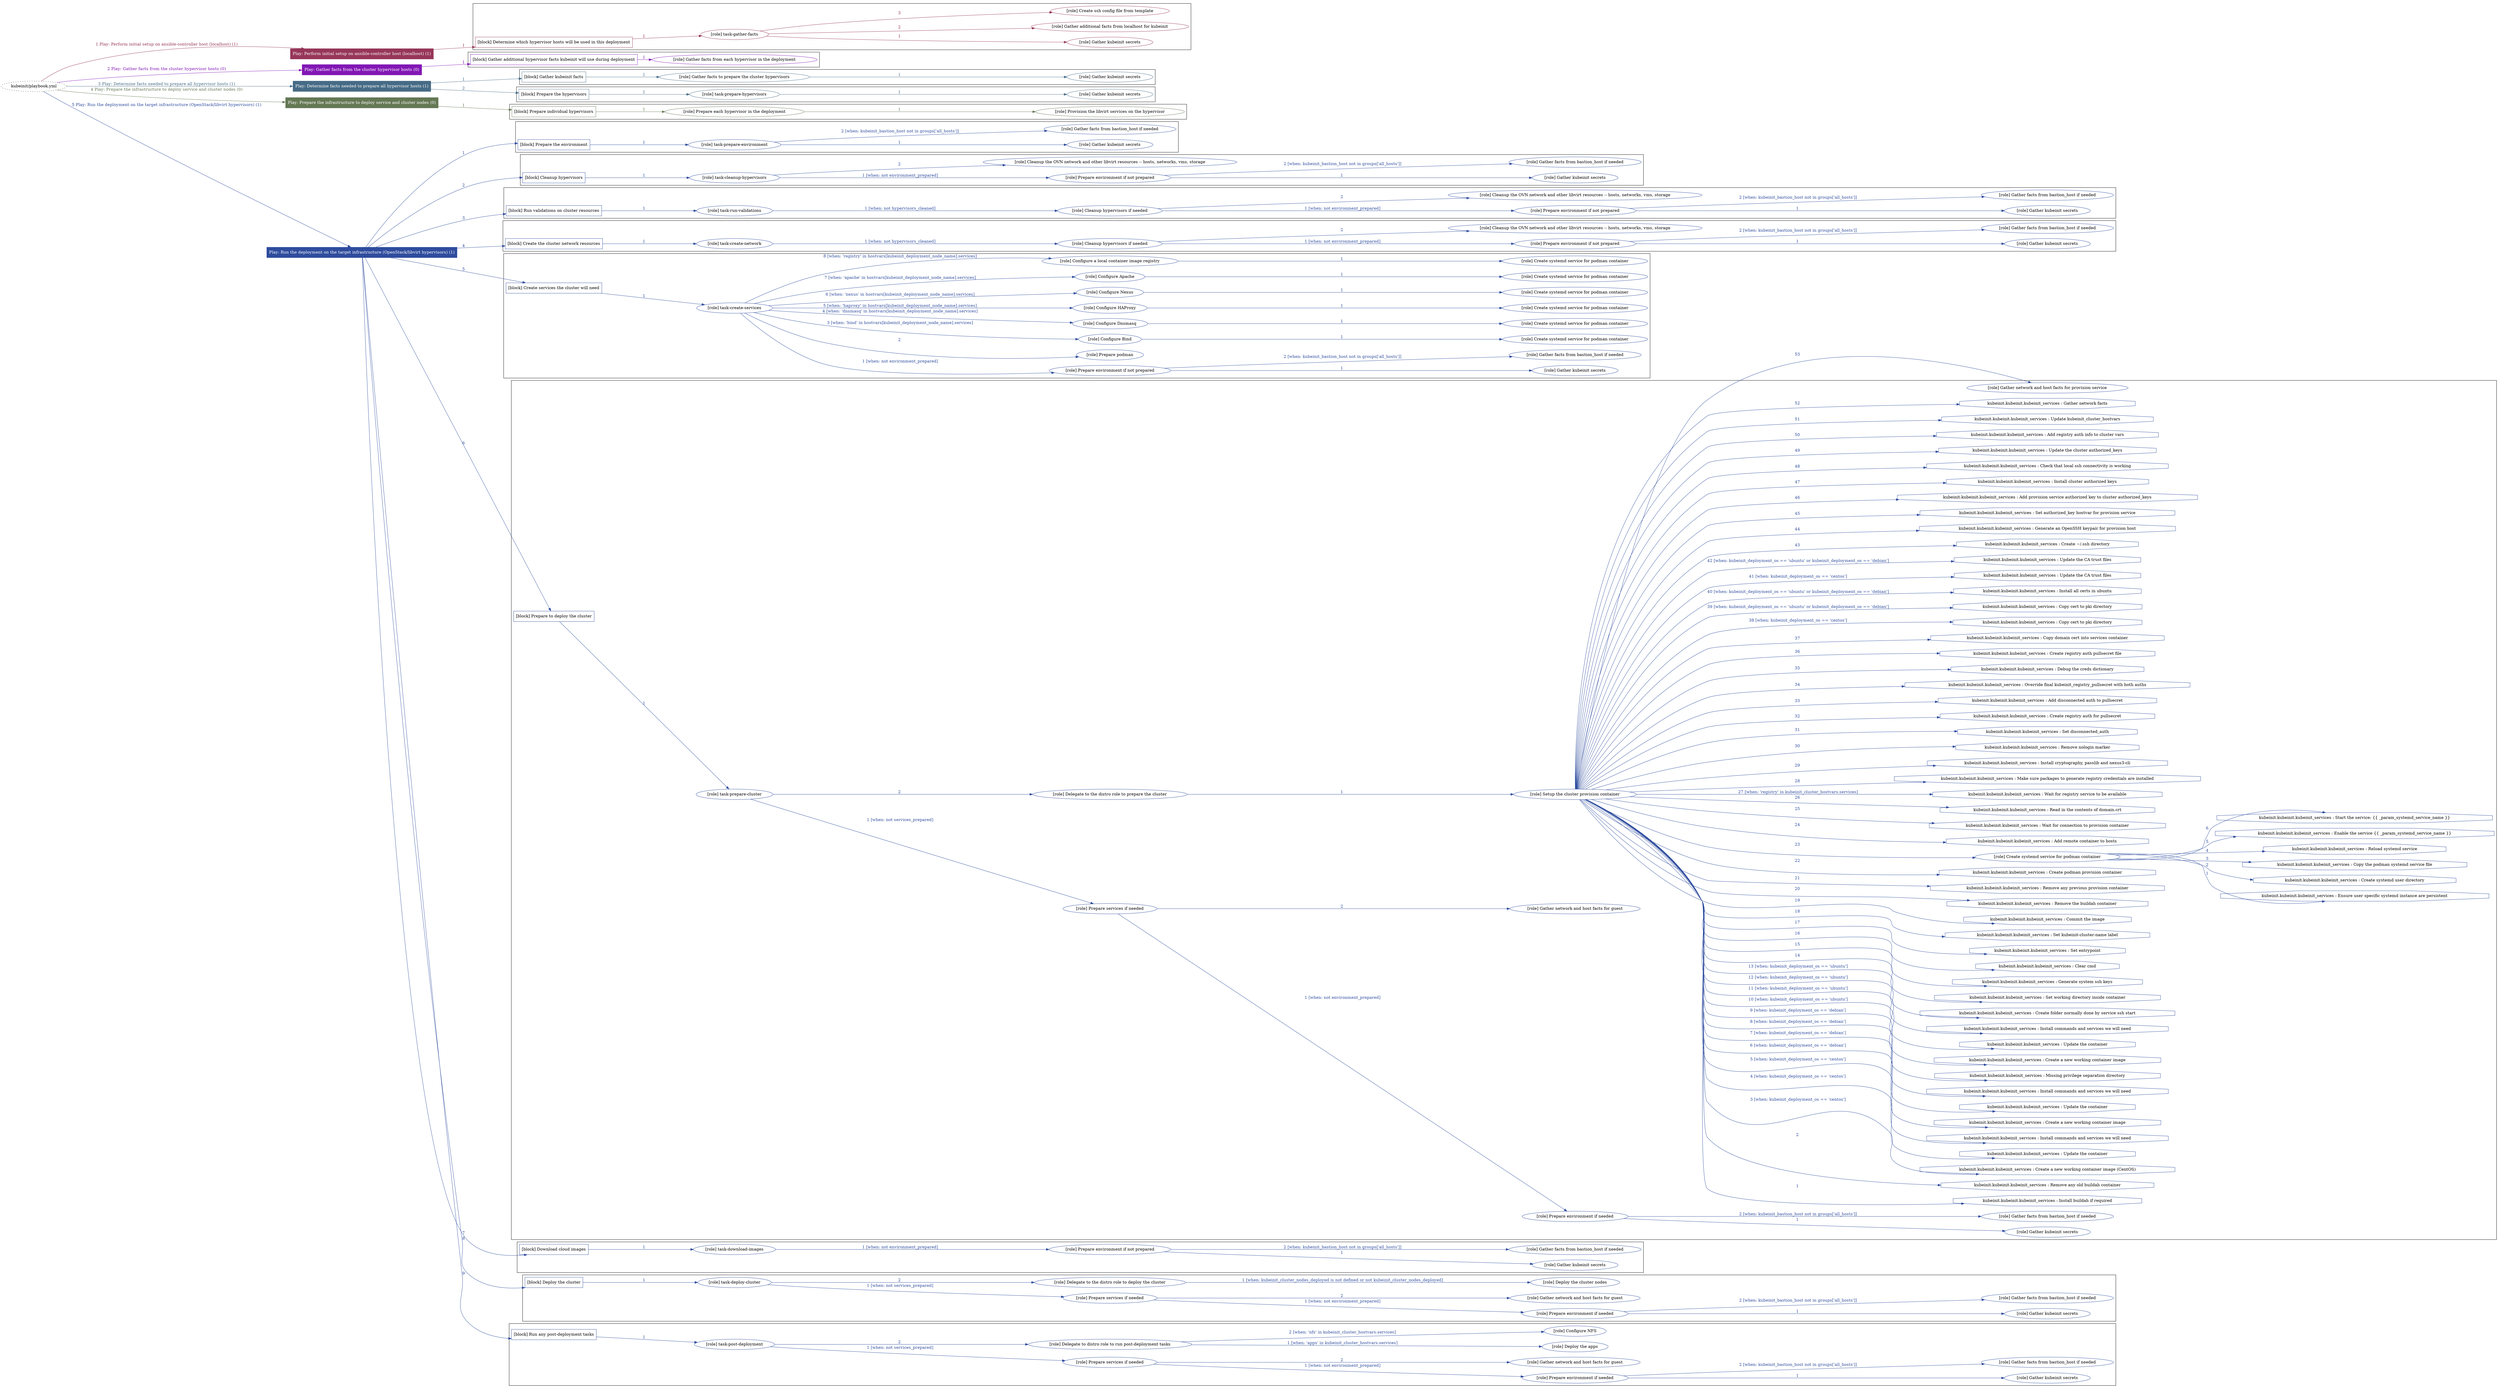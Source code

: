 digraph {
	graph [concentrate=true ordering=in rankdir=LR ratio=fill]
	edge [esep=5 sep=10]
	"kubeinit/playbook.yml" [URL="/home/runner/work/kubeinit/kubeinit/kubeinit/playbook.yml" id=playbook_45348725 style=dotted]
	"kubeinit/playbook.yml" -> play_2286fc03 [label="1 Play: Perform initial setup on ansible-controller host (localhost) (1)" color="#963659" fontcolor="#963659" id=edge_play_2286fc03 labeltooltip="1 Play: Perform initial setup on ansible-controller host (localhost) (1)" tooltip="1 Play: Perform initial setup on ansible-controller host (localhost) (1)"]
	subgraph "Play: Perform initial setup on ansible-controller host (localhost) (1)" {
		play_2286fc03 [label="Play: Perform initial setup on ansible-controller host (localhost) (1)" URL="/home/runner/work/kubeinit/kubeinit/kubeinit/playbook.yml" color="#963659" fontcolor="#ffffff" id=play_2286fc03 shape=box style=filled tooltip=localhost]
		play_2286fc03 -> block_d8682978 [label=1 color="#963659" fontcolor="#963659" id=edge_block_d8682978 labeltooltip=1 tooltip=1]
		subgraph cluster_block_d8682978 {
			block_d8682978 [label="[block] Determine which hypervisor hosts will be used in this deployment" URL="/home/runner/work/kubeinit/kubeinit/kubeinit/playbook.yml" color="#963659" id=block_d8682978 labeltooltip="Determine which hypervisor hosts will be used in this deployment" shape=box tooltip="Determine which hypervisor hosts will be used in this deployment"]
			block_d8682978 -> role_002209fe [label="1 " color="#963659" fontcolor="#963659" id=edge_role_002209fe labeltooltip="1 " tooltip="1 "]
			subgraph "task-gather-facts" {
				role_002209fe [label="[role] task-gather-facts" URL="/home/runner/work/kubeinit/kubeinit/kubeinit/playbook.yml" color="#963659" id=role_002209fe tooltip="task-gather-facts"]
				role_002209fe -> role_51cc7833 [label="1 " color="#963659" fontcolor="#963659" id=edge_role_51cc7833 labeltooltip="1 " tooltip="1 "]
				subgraph "Gather kubeinit secrets" {
					role_51cc7833 [label="[role] Gather kubeinit secrets" URL="/home/runner/.ansible/collections/ansible_collections/kubeinit/kubeinit/roles/kubeinit_prepare/tasks/build_hypervisors_group.yml" color="#963659" id=role_51cc7833 tooltip="Gather kubeinit secrets"]
				}
				role_002209fe -> role_399a39f6 [label="2 " color="#963659" fontcolor="#963659" id=edge_role_399a39f6 labeltooltip="2 " tooltip="2 "]
				subgraph "Gather additional facts from localhost for kubeinit" {
					role_399a39f6 [label="[role] Gather additional facts from localhost for kubeinit" URL="/home/runner/.ansible/collections/ansible_collections/kubeinit/kubeinit/roles/kubeinit_prepare/tasks/build_hypervisors_group.yml" color="#963659" id=role_399a39f6 tooltip="Gather additional facts from localhost for kubeinit"]
				}
				role_002209fe -> role_ff80024f [label="3 " color="#963659" fontcolor="#963659" id=edge_role_ff80024f labeltooltip="3 " tooltip="3 "]
				subgraph "Create ssh config file from template" {
					role_ff80024f [label="[role] Create ssh config file from template" URL="/home/runner/.ansible/collections/ansible_collections/kubeinit/kubeinit/roles/kubeinit_prepare/tasks/build_hypervisors_group.yml" color="#963659" id=role_ff80024f tooltip="Create ssh config file from template"]
				}
			}
		}
	}
	"kubeinit/playbook.yml" -> play_dbdfae24 [label="2 Play: Gather facts from the cluster hypervisor hosts (0)" color="#8217b5" fontcolor="#8217b5" id=edge_play_dbdfae24 labeltooltip="2 Play: Gather facts from the cluster hypervisor hosts (0)" tooltip="2 Play: Gather facts from the cluster hypervisor hosts (0)"]
	subgraph "Play: Gather facts from the cluster hypervisor hosts (0)" {
		play_dbdfae24 [label="Play: Gather facts from the cluster hypervisor hosts (0)" URL="/home/runner/work/kubeinit/kubeinit/kubeinit/playbook.yml" color="#8217b5" fontcolor="#ffffff" id=play_dbdfae24 shape=box style=filled tooltip="Play: Gather facts from the cluster hypervisor hosts (0)"]
		play_dbdfae24 -> block_d265b743 [label=1 color="#8217b5" fontcolor="#8217b5" id=edge_block_d265b743 labeltooltip=1 tooltip=1]
		subgraph cluster_block_d265b743 {
			block_d265b743 [label="[block] Gather additional hypervisor facts kubeinit will use during deployment" URL="/home/runner/work/kubeinit/kubeinit/kubeinit/playbook.yml" color="#8217b5" id=block_d265b743 labeltooltip="Gather additional hypervisor facts kubeinit will use during deployment" shape=box tooltip="Gather additional hypervisor facts kubeinit will use during deployment"]
			block_d265b743 -> role_22fe1129 [label="1 " color="#8217b5" fontcolor="#8217b5" id=edge_role_22fe1129 labeltooltip="1 " tooltip="1 "]
			subgraph "Gather facts from each hypervisor in the deployment" {
				role_22fe1129 [label="[role] Gather facts from each hypervisor in the deployment" URL="/home/runner/work/kubeinit/kubeinit/kubeinit/playbook.yml" color="#8217b5" id=role_22fe1129 tooltip="Gather facts from each hypervisor in the deployment"]
			}
		}
	}
	"kubeinit/playbook.yml" -> play_d1f6f0db [label="3 Play: Determine facts needed to prepare all hypervisor hosts (1)" color="#466b86" fontcolor="#466b86" id=edge_play_d1f6f0db labeltooltip="3 Play: Determine facts needed to prepare all hypervisor hosts (1)" tooltip="3 Play: Determine facts needed to prepare all hypervisor hosts (1)"]
	subgraph "Play: Determine facts needed to prepare all hypervisor hosts (1)" {
		play_d1f6f0db [label="Play: Determine facts needed to prepare all hypervisor hosts (1)" URL="/home/runner/work/kubeinit/kubeinit/kubeinit/playbook.yml" color="#466b86" fontcolor="#ffffff" id=play_d1f6f0db shape=box style=filled tooltip=localhost]
		play_d1f6f0db -> block_f63b3549 [label=1 color="#466b86" fontcolor="#466b86" id=edge_block_f63b3549 labeltooltip=1 tooltip=1]
		subgraph cluster_block_f63b3549 {
			block_f63b3549 [label="[block] Gather kubeinit facts" URL="/home/runner/work/kubeinit/kubeinit/kubeinit/playbook.yml" color="#466b86" id=block_f63b3549 labeltooltip="Gather kubeinit facts" shape=box tooltip="Gather kubeinit facts"]
			block_f63b3549 -> role_c92561be [label="1 " color="#466b86" fontcolor="#466b86" id=edge_role_c92561be labeltooltip="1 " tooltip="1 "]
			subgraph "Gather facts to prepare the cluster hypervisors" {
				role_c92561be [label="[role] Gather facts to prepare the cluster hypervisors" URL="/home/runner/work/kubeinit/kubeinit/kubeinit/playbook.yml" color="#466b86" id=role_c92561be tooltip="Gather facts to prepare the cluster hypervisors"]
				role_c92561be -> role_72f5542e [label="1 " color="#466b86" fontcolor="#466b86" id=edge_role_72f5542e labeltooltip="1 " tooltip="1 "]
				subgraph "Gather kubeinit secrets" {
					role_72f5542e [label="[role] Gather kubeinit secrets" URL="/home/runner/.ansible/collections/ansible_collections/kubeinit/kubeinit/roles/kubeinit_prepare/tasks/gather_kubeinit_facts.yml" color="#466b86" id=role_72f5542e tooltip="Gather kubeinit secrets"]
				}
			}
		}
		play_d1f6f0db -> block_b6a818d7 [label=2 color="#466b86" fontcolor="#466b86" id=edge_block_b6a818d7 labeltooltip=2 tooltip=2]
		subgraph cluster_block_b6a818d7 {
			block_b6a818d7 [label="[block] Prepare the hypervisors" URL="/home/runner/work/kubeinit/kubeinit/kubeinit/playbook.yml" color="#466b86" id=block_b6a818d7 labeltooltip="Prepare the hypervisors" shape=box tooltip="Prepare the hypervisors"]
			block_b6a818d7 -> role_ed764b15 [label="1 " color="#466b86" fontcolor="#466b86" id=edge_role_ed764b15 labeltooltip="1 " tooltip="1 "]
			subgraph "task-prepare-hypervisors" {
				role_ed764b15 [label="[role] task-prepare-hypervisors" URL="/home/runner/work/kubeinit/kubeinit/kubeinit/playbook.yml" color="#466b86" id=role_ed764b15 tooltip="task-prepare-hypervisors"]
				role_ed764b15 -> role_12447a50 [label="1 " color="#466b86" fontcolor="#466b86" id=edge_role_12447a50 labeltooltip="1 " tooltip="1 "]
				subgraph "Gather kubeinit secrets" {
					role_12447a50 [label="[role] Gather kubeinit secrets" URL="/home/runner/.ansible/collections/ansible_collections/kubeinit/kubeinit/roles/kubeinit_prepare/tasks/gather_kubeinit_facts.yml" color="#466b86" id=role_12447a50 tooltip="Gather kubeinit secrets"]
				}
			}
		}
	}
	"kubeinit/playbook.yml" -> play_49980863 [label="4 Play: Prepare the infrastructure to deploy service and cluster nodes (0)" color="#647854" fontcolor="#647854" id=edge_play_49980863 labeltooltip="4 Play: Prepare the infrastructure to deploy service and cluster nodes (0)" tooltip="4 Play: Prepare the infrastructure to deploy service and cluster nodes (0)"]
	subgraph "Play: Prepare the infrastructure to deploy service and cluster nodes (0)" {
		play_49980863 [label="Play: Prepare the infrastructure to deploy service and cluster nodes (0)" URL="/home/runner/work/kubeinit/kubeinit/kubeinit/playbook.yml" color="#647854" fontcolor="#ffffff" id=play_49980863 shape=box style=filled tooltip="Play: Prepare the infrastructure to deploy service and cluster nodes (0)"]
		play_49980863 -> block_ac37c679 [label=1 color="#647854" fontcolor="#647854" id=edge_block_ac37c679 labeltooltip=1 tooltip=1]
		subgraph cluster_block_ac37c679 {
			block_ac37c679 [label="[block] Prepare individual hypervisors" URL="/home/runner/work/kubeinit/kubeinit/kubeinit/playbook.yml" color="#647854" id=block_ac37c679 labeltooltip="Prepare individual hypervisors" shape=box tooltip="Prepare individual hypervisors"]
			block_ac37c679 -> role_543ad7fb [label="1 " color="#647854" fontcolor="#647854" id=edge_role_543ad7fb labeltooltip="1 " tooltip="1 "]
			subgraph "Prepare each hypervisor in the deployment" {
				role_543ad7fb [label="[role] Prepare each hypervisor in the deployment" URL="/home/runner/work/kubeinit/kubeinit/kubeinit/playbook.yml" color="#647854" id=role_543ad7fb tooltip="Prepare each hypervisor in the deployment"]
				role_543ad7fb -> role_f98fbb60 [label="1 " color="#647854" fontcolor="#647854" id=edge_role_f98fbb60 labeltooltip="1 " tooltip="1 "]
				subgraph "Provision the libvirt services on the hypervisor" {
					role_f98fbb60 [label="[role] Provision the libvirt services on the hypervisor" URL="/home/runner/.ansible/collections/ansible_collections/kubeinit/kubeinit/roles/kubeinit_prepare/tasks/prepare_hypervisor.yml" color="#647854" id=role_f98fbb60 tooltip="Provision the libvirt services on the hypervisor"]
				}
			}
		}
	}
	"kubeinit/playbook.yml" -> play_d795e763 [label="5 Play: Run the deployment on the target infrastructure (OpenStack/libvirt hypervisors) (1)" color="#2e4c9e" fontcolor="#2e4c9e" id=edge_play_d795e763 labeltooltip="5 Play: Run the deployment on the target infrastructure (OpenStack/libvirt hypervisors) (1)" tooltip="5 Play: Run the deployment on the target infrastructure (OpenStack/libvirt hypervisors) (1)"]
	subgraph "Play: Run the deployment on the target infrastructure (OpenStack/libvirt hypervisors) (1)" {
		play_d795e763 [label="Play: Run the deployment on the target infrastructure (OpenStack/libvirt hypervisors) (1)" URL="/home/runner/work/kubeinit/kubeinit/kubeinit/playbook.yml" color="#2e4c9e" fontcolor="#ffffff" id=play_d795e763 shape=box style=filled tooltip=localhost]
		play_d795e763 -> block_4f1bc817 [label=1 color="#2e4c9e" fontcolor="#2e4c9e" id=edge_block_4f1bc817 labeltooltip=1 tooltip=1]
		subgraph cluster_block_4f1bc817 {
			block_4f1bc817 [label="[block] Prepare the environment" URL="/home/runner/work/kubeinit/kubeinit/kubeinit/playbook.yml" color="#2e4c9e" id=block_4f1bc817 labeltooltip="Prepare the environment" shape=box tooltip="Prepare the environment"]
			block_4f1bc817 -> role_f770cf74 [label="1 " color="#2e4c9e" fontcolor="#2e4c9e" id=edge_role_f770cf74 labeltooltip="1 " tooltip="1 "]
			subgraph "task-prepare-environment" {
				role_f770cf74 [label="[role] task-prepare-environment" URL="/home/runner/work/kubeinit/kubeinit/kubeinit/playbook.yml" color="#2e4c9e" id=role_f770cf74 tooltip="task-prepare-environment"]
				role_f770cf74 -> role_59b795c0 [label="1 " color="#2e4c9e" fontcolor="#2e4c9e" id=edge_role_59b795c0 labeltooltip="1 " tooltip="1 "]
				subgraph "Gather kubeinit secrets" {
					role_59b795c0 [label="[role] Gather kubeinit secrets" URL="/home/runner/.ansible/collections/ansible_collections/kubeinit/kubeinit/roles/kubeinit_prepare/tasks/gather_kubeinit_facts.yml" color="#2e4c9e" id=role_59b795c0 tooltip="Gather kubeinit secrets"]
				}
				role_f770cf74 -> role_56de59fe [label="2 [when: kubeinit_bastion_host not in groups['all_hosts']]" color="#2e4c9e" fontcolor="#2e4c9e" id=edge_role_56de59fe labeltooltip="2 [when: kubeinit_bastion_host not in groups['all_hosts']]" tooltip="2 [when: kubeinit_bastion_host not in groups['all_hosts']]"]
				subgraph "Gather facts from bastion_host if needed" {
					role_56de59fe [label="[role] Gather facts from bastion_host if needed" URL="/home/runner/.ansible/collections/ansible_collections/kubeinit/kubeinit/roles/kubeinit_prepare/tasks/main.yml" color="#2e4c9e" id=role_56de59fe tooltip="Gather facts from bastion_host if needed"]
				}
			}
		}
		play_d795e763 -> block_86040ba7 [label=2 color="#2e4c9e" fontcolor="#2e4c9e" id=edge_block_86040ba7 labeltooltip=2 tooltip=2]
		subgraph cluster_block_86040ba7 {
			block_86040ba7 [label="[block] Cleanup hypervisors" URL="/home/runner/work/kubeinit/kubeinit/kubeinit/playbook.yml" color="#2e4c9e" id=block_86040ba7 labeltooltip="Cleanup hypervisors" shape=box tooltip="Cleanup hypervisors"]
			block_86040ba7 -> role_82045dcb [label="1 " color="#2e4c9e" fontcolor="#2e4c9e" id=edge_role_82045dcb labeltooltip="1 " tooltip="1 "]
			subgraph "task-cleanup-hypervisors" {
				role_82045dcb [label="[role] task-cleanup-hypervisors" URL="/home/runner/work/kubeinit/kubeinit/kubeinit/playbook.yml" color="#2e4c9e" id=role_82045dcb tooltip="task-cleanup-hypervisors"]
				role_82045dcb -> role_4b284cc4 [label="1 [when: not environment_prepared]" color="#2e4c9e" fontcolor="#2e4c9e" id=edge_role_4b284cc4 labeltooltip="1 [when: not environment_prepared]" tooltip="1 [when: not environment_prepared]"]
				subgraph "Prepare environment if not prepared" {
					role_4b284cc4 [label="[role] Prepare environment if not prepared" URL="/home/runner/.ansible/collections/ansible_collections/kubeinit/kubeinit/roles/kubeinit_libvirt/tasks/cleanup_hypervisors.yml" color="#2e4c9e" id=role_4b284cc4 tooltip="Prepare environment if not prepared"]
					role_4b284cc4 -> role_cf553b17 [label="1 " color="#2e4c9e" fontcolor="#2e4c9e" id=edge_role_cf553b17 labeltooltip="1 " tooltip="1 "]
					subgraph "Gather kubeinit secrets" {
						role_cf553b17 [label="[role] Gather kubeinit secrets" URL="/home/runner/.ansible/collections/ansible_collections/kubeinit/kubeinit/roles/kubeinit_prepare/tasks/gather_kubeinit_facts.yml" color="#2e4c9e" id=role_cf553b17 tooltip="Gather kubeinit secrets"]
					}
					role_4b284cc4 -> role_8e75b86c [label="2 [when: kubeinit_bastion_host not in groups['all_hosts']]" color="#2e4c9e" fontcolor="#2e4c9e" id=edge_role_8e75b86c labeltooltip="2 [when: kubeinit_bastion_host not in groups['all_hosts']]" tooltip="2 [when: kubeinit_bastion_host not in groups['all_hosts']]"]
					subgraph "Gather facts from bastion_host if needed" {
						role_8e75b86c [label="[role] Gather facts from bastion_host if needed" URL="/home/runner/.ansible/collections/ansible_collections/kubeinit/kubeinit/roles/kubeinit_prepare/tasks/main.yml" color="#2e4c9e" id=role_8e75b86c tooltip="Gather facts from bastion_host if needed"]
					}
				}
				role_82045dcb -> role_fa72500e [label="2 " color="#2e4c9e" fontcolor="#2e4c9e" id=edge_role_fa72500e labeltooltip="2 " tooltip="2 "]
				subgraph "Cleanup the OVN network and other libvirt resources -- hosts, networks, vms, storage" {
					role_fa72500e [label="[role] Cleanup the OVN network and other libvirt resources -- hosts, networks, vms, storage" URL="/home/runner/.ansible/collections/ansible_collections/kubeinit/kubeinit/roles/kubeinit_libvirt/tasks/cleanup_hypervisors.yml" color="#2e4c9e" id=role_fa72500e tooltip="Cleanup the OVN network and other libvirt resources -- hosts, networks, vms, storage"]
				}
			}
		}
		play_d795e763 -> block_5812e70c [label=3 color="#2e4c9e" fontcolor="#2e4c9e" id=edge_block_5812e70c labeltooltip=3 tooltip=3]
		subgraph cluster_block_5812e70c {
			block_5812e70c [label="[block] Run validations on cluster resources" URL="/home/runner/work/kubeinit/kubeinit/kubeinit/playbook.yml" color="#2e4c9e" id=block_5812e70c labeltooltip="Run validations on cluster resources" shape=box tooltip="Run validations on cluster resources"]
			block_5812e70c -> role_d60cc03d [label="1 " color="#2e4c9e" fontcolor="#2e4c9e" id=edge_role_d60cc03d labeltooltip="1 " tooltip="1 "]
			subgraph "task-run-validations" {
				role_d60cc03d [label="[role] task-run-validations" URL="/home/runner/work/kubeinit/kubeinit/kubeinit/playbook.yml" color="#2e4c9e" id=role_d60cc03d tooltip="task-run-validations"]
				role_d60cc03d -> role_f0197de1 [label="1 [when: not hypervisors_cleaned]" color="#2e4c9e" fontcolor="#2e4c9e" id=edge_role_f0197de1 labeltooltip="1 [when: not hypervisors_cleaned]" tooltip="1 [when: not hypervisors_cleaned]"]
				subgraph "Cleanup hypervisors if needed" {
					role_f0197de1 [label="[role] Cleanup hypervisors if needed" URL="/home/runner/.ansible/collections/ansible_collections/kubeinit/kubeinit/roles/kubeinit_validations/tasks/main.yml" color="#2e4c9e" id=role_f0197de1 tooltip="Cleanup hypervisors if needed"]
					role_f0197de1 -> role_9afce08f [label="1 [when: not environment_prepared]" color="#2e4c9e" fontcolor="#2e4c9e" id=edge_role_9afce08f labeltooltip="1 [when: not environment_prepared]" tooltip="1 [when: not environment_prepared]"]
					subgraph "Prepare environment if not prepared" {
						role_9afce08f [label="[role] Prepare environment if not prepared" URL="/home/runner/.ansible/collections/ansible_collections/kubeinit/kubeinit/roles/kubeinit_libvirt/tasks/cleanup_hypervisors.yml" color="#2e4c9e" id=role_9afce08f tooltip="Prepare environment if not prepared"]
						role_9afce08f -> role_828a6d62 [label="1 " color="#2e4c9e" fontcolor="#2e4c9e" id=edge_role_828a6d62 labeltooltip="1 " tooltip="1 "]
						subgraph "Gather kubeinit secrets" {
							role_828a6d62 [label="[role] Gather kubeinit secrets" URL="/home/runner/.ansible/collections/ansible_collections/kubeinit/kubeinit/roles/kubeinit_prepare/tasks/gather_kubeinit_facts.yml" color="#2e4c9e" id=role_828a6d62 tooltip="Gather kubeinit secrets"]
						}
						role_9afce08f -> role_6f218d65 [label="2 [when: kubeinit_bastion_host not in groups['all_hosts']]" color="#2e4c9e" fontcolor="#2e4c9e" id=edge_role_6f218d65 labeltooltip="2 [when: kubeinit_bastion_host not in groups['all_hosts']]" tooltip="2 [when: kubeinit_bastion_host not in groups['all_hosts']]"]
						subgraph "Gather facts from bastion_host if needed" {
							role_6f218d65 [label="[role] Gather facts from bastion_host if needed" URL="/home/runner/.ansible/collections/ansible_collections/kubeinit/kubeinit/roles/kubeinit_prepare/tasks/main.yml" color="#2e4c9e" id=role_6f218d65 tooltip="Gather facts from bastion_host if needed"]
						}
					}
					role_f0197de1 -> role_73666b06 [label="2 " color="#2e4c9e" fontcolor="#2e4c9e" id=edge_role_73666b06 labeltooltip="2 " tooltip="2 "]
					subgraph "Cleanup the OVN network and other libvirt resources -- hosts, networks, vms, storage" {
						role_73666b06 [label="[role] Cleanup the OVN network and other libvirt resources -- hosts, networks, vms, storage" URL="/home/runner/.ansible/collections/ansible_collections/kubeinit/kubeinit/roles/kubeinit_libvirt/tasks/cleanup_hypervisors.yml" color="#2e4c9e" id=role_73666b06 tooltip="Cleanup the OVN network and other libvirt resources -- hosts, networks, vms, storage"]
					}
				}
			}
		}
		play_d795e763 -> block_554a24c9 [label=4 color="#2e4c9e" fontcolor="#2e4c9e" id=edge_block_554a24c9 labeltooltip=4 tooltip=4]
		subgraph cluster_block_554a24c9 {
			block_554a24c9 [label="[block] Create the cluster network resources" URL="/home/runner/work/kubeinit/kubeinit/kubeinit/playbook.yml" color="#2e4c9e" id=block_554a24c9 labeltooltip="Create the cluster network resources" shape=box tooltip="Create the cluster network resources"]
			block_554a24c9 -> role_b52154bd [label="1 " color="#2e4c9e" fontcolor="#2e4c9e" id=edge_role_b52154bd labeltooltip="1 " tooltip="1 "]
			subgraph "task-create-network" {
				role_b52154bd [label="[role] task-create-network" URL="/home/runner/work/kubeinit/kubeinit/kubeinit/playbook.yml" color="#2e4c9e" id=role_b52154bd tooltip="task-create-network"]
				role_b52154bd -> role_76ff3755 [label="1 [when: not hypervisors_cleaned]" color="#2e4c9e" fontcolor="#2e4c9e" id=edge_role_76ff3755 labeltooltip="1 [when: not hypervisors_cleaned]" tooltip="1 [when: not hypervisors_cleaned]"]
				subgraph "Cleanup hypervisors if needed" {
					role_76ff3755 [label="[role] Cleanup hypervisors if needed" URL="/home/runner/.ansible/collections/ansible_collections/kubeinit/kubeinit/roles/kubeinit_libvirt/tasks/create_network.yml" color="#2e4c9e" id=role_76ff3755 tooltip="Cleanup hypervisors if needed"]
					role_76ff3755 -> role_2b2849af [label="1 [when: not environment_prepared]" color="#2e4c9e" fontcolor="#2e4c9e" id=edge_role_2b2849af labeltooltip="1 [when: not environment_prepared]" tooltip="1 [when: not environment_prepared]"]
					subgraph "Prepare environment if not prepared" {
						role_2b2849af [label="[role] Prepare environment if not prepared" URL="/home/runner/.ansible/collections/ansible_collections/kubeinit/kubeinit/roles/kubeinit_libvirt/tasks/cleanup_hypervisors.yml" color="#2e4c9e" id=role_2b2849af tooltip="Prepare environment if not prepared"]
						role_2b2849af -> role_8cfbb1b8 [label="1 " color="#2e4c9e" fontcolor="#2e4c9e" id=edge_role_8cfbb1b8 labeltooltip="1 " tooltip="1 "]
						subgraph "Gather kubeinit secrets" {
							role_8cfbb1b8 [label="[role] Gather kubeinit secrets" URL="/home/runner/.ansible/collections/ansible_collections/kubeinit/kubeinit/roles/kubeinit_prepare/tasks/gather_kubeinit_facts.yml" color="#2e4c9e" id=role_8cfbb1b8 tooltip="Gather kubeinit secrets"]
						}
						role_2b2849af -> role_b3eeaf49 [label="2 [when: kubeinit_bastion_host not in groups['all_hosts']]" color="#2e4c9e" fontcolor="#2e4c9e" id=edge_role_b3eeaf49 labeltooltip="2 [when: kubeinit_bastion_host not in groups['all_hosts']]" tooltip="2 [when: kubeinit_bastion_host not in groups['all_hosts']]"]
						subgraph "Gather facts from bastion_host if needed" {
							role_b3eeaf49 [label="[role] Gather facts from bastion_host if needed" URL="/home/runner/.ansible/collections/ansible_collections/kubeinit/kubeinit/roles/kubeinit_prepare/tasks/main.yml" color="#2e4c9e" id=role_b3eeaf49 tooltip="Gather facts from bastion_host if needed"]
						}
					}
					role_76ff3755 -> role_64bdf6bb [label="2 " color="#2e4c9e" fontcolor="#2e4c9e" id=edge_role_64bdf6bb labeltooltip="2 " tooltip="2 "]
					subgraph "Cleanup the OVN network and other libvirt resources -- hosts, networks, vms, storage" {
						role_64bdf6bb [label="[role] Cleanup the OVN network and other libvirt resources -- hosts, networks, vms, storage" URL="/home/runner/.ansible/collections/ansible_collections/kubeinit/kubeinit/roles/kubeinit_libvirt/tasks/cleanup_hypervisors.yml" color="#2e4c9e" id=role_64bdf6bb tooltip="Cleanup the OVN network and other libvirt resources -- hosts, networks, vms, storage"]
					}
				}
			}
		}
		play_d795e763 -> block_3c8f2d9c [label=5 color="#2e4c9e" fontcolor="#2e4c9e" id=edge_block_3c8f2d9c labeltooltip=5 tooltip=5]
		subgraph cluster_block_3c8f2d9c {
			block_3c8f2d9c [label="[block] Create services the cluster will need" URL="/home/runner/work/kubeinit/kubeinit/kubeinit/playbook.yml" color="#2e4c9e" id=block_3c8f2d9c labeltooltip="Create services the cluster will need" shape=box tooltip="Create services the cluster will need"]
			block_3c8f2d9c -> role_aa1843e6 [label="1 " color="#2e4c9e" fontcolor="#2e4c9e" id=edge_role_aa1843e6 labeltooltip="1 " tooltip="1 "]
			subgraph "task-create-services" {
				role_aa1843e6 [label="[role] task-create-services" URL="/home/runner/work/kubeinit/kubeinit/kubeinit/playbook.yml" color="#2e4c9e" id=role_aa1843e6 tooltip="task-create-services"]
				role_aa1843e6 -> role_a3a50152 [label="1 [when: not environment_prepared]" color="#2e4c9e" fontcolor="#2e4c9e" id=edge_role_a3a50152 labeltooltip="1 [when: not environment_prepared]" tooltip="1 [when: not environment_prepared]"]
				subgraph "Prepare environment if not prepared" {
					role_a3a50152 [label="[role] Prepare environment if not prepared" URL="/home/runner/.ansible/collections/ansible_collections/kubeinit/kubeinit/roles/kubeinit_services/tasks/main.yml" color="#2e4c9e" id=role_a3a50152 tooltip="Prepare environment if not prepared"]
					role_a3a50152 -> role_04b39748 [label="1 " color="#2e4c9e" fontcolor="#2e4c9e" id=edge_role_04b39748 labeltooltip="1 " tooltip="1 "]
					subgraph "Gather kubeinit secrets" {
						role_04b39748 [label="[role] Gather kubeinit secrets" URL="/home/runner/.ansible/collections/ansible_collections/kubeinit/kubeinit/roles/kubeinit_prepare/tasks/gather_kubeinit_facts.yml" color="#2e4c9e" id=role_04b39748 tooltip="Gather kubeinit secrets"]
					}
					role_a3a50152 -> role_21e7e033 [label="2 [when: kubeinit_bastion_host not in groups['all_hosts']]" color="#2e4c9e" fontcolor="#2e4c9e" id=edge_role_21e7e033 labeltooltip="2 [when: kubeinit_bastion_host not in groups['all_hosts']]" tooltip="2 [when: kubeinit_bastion_host not in groups['all_hosts']]"]
					subgraph "Gather facts from bastion_host if needed" {
						role_21e7e033 [label="[role] Gather facts from bastion_host if needed" URL="/home/runner/.ansible/collections/ansible_collections/kubeinit/kubeinit/roles/kubeinit_prepare/tasks/main.yml" color="#2e4c9e" id=role_21e7e033 tooltip="Gather facts from bastion_host if needed"]
					}
				}
				role_aa1843e6 -> role_8e66c25f [label="2 " color="#2e4c9e" fontcolor="#2e4c9e" id=edge_role_8e66c25f labeltooltip="2 " tooltip="2 "]
				subgraph "Prepare podman" {
					role_8e66c25f [label="[role] Prepare podman" URL="/home/runner/.ansible/collections/ansible_collections/kubeinit/kubeinit/roles/kubeinit_services/tasks/00_create_service_pod.yml" color="#2e4c9e" id=role_8e66c25f tooltip="Prepare podman"]
				}
				role_aa1843e6 -> role_634dfa4d [label="3 [when: 'bind' in hostvars[kubeinit_deployment_node_name].services]" color="#2e4c9e" fontcolor="#2e4c9e" id=edge_role_634dfa4d labeltooltip="3 [when: 'bind' in hostvars[kubeinit_deployment_node_name].services]" tooltip="3 [when: 'bind' in hostvars[kubeinit_deployment_node_name].services]"]
				subgraph "Configure Bind" {
					role_634dfa4d [label="[role] Configure Bind" URL="/home/runner/.ansible/collections/ansible_collections/kubeinit/kubeinit/roles/kubeinit_services/tasks/start_services_containers.yml" color="#2e4c9e" id=role_634dfa4d tooltip="Configure Bind"]
					role_634dfa4d -> role_b3bf84cb [label="1 " color="#2e4c9e" fontcolor="#2e4c9e" id=edge_role_b3bf84cb labeltooltip="1 " tooltip="1 "]
					subgraph "Create systemd service for podman container" {
						role_b3bf84cb [label="[role] Create systemd service for podman container" URL="/home/runner/.ansible/collections/ansible_collections/kubeinit/kubeinit/roles/kubeinit_bind/tasks/main.yml" color="#2e4c9e" id=role_b3bf84cb tooltip="Create systemd service for podman container"]
					}
				}
				role_aa1843e6 -> role_9a054efb [label="4 [when: 'dnsmasq' in hostvars[kubeinit_deployment_node_name].services]" color="#2e4c9e" fontcolor="#2e4c9e" id=edge_role_9a054efb labeltooltip="4 [when: 'dnsmasq' in hostvars[kubeinit_deployment_node_name].services]" tooltip="4 [when: 'dnsmasq' in hostvars[kubeinit_deployment_node_name].services]"]
				subgraph "Configure Dnsmasq" {
					role_9a054efb [label="[role] Configure Dnsmasq" URL="/home/runner/.ansible/collections/ansible_collections/kubeinit/kubeinit/roles/kubeinit_services/tasks/start_services_containers.yml" color="#2e4c9e" id=role_9a054efb tooltip="Configure Dnsmasq"]
					role_9a054efb -> role_fd93d952 [label="1 " color="#2e4c9e" fontcolor="#2e4c9e" id=edge_role_fd93d952 labeltooltip="1 " tooltip="1 "]
					subgraph "Create systemd service for podman container" {
						role_fd93d952 [label="[role] Create systemd service for podman container" URL="/home/runner/.ansible/collections/ansible_collections/kubeinit/kubeinit/roles/kubeinit_dnsmasq/tasks/main.yml" color="#2e4c9e" id=role_fd93d952 tooltip="Create systemd service for podman container"]
					}
				}
				role_aa1843e6 -> role_0aaa1dc5 [label="5 [when: 'haproxy' in hostvars[kubeinit_deployment_node_name].services]" color="#2e4c9e" fontcolor="#2e4c9e" id=edge_role_0aaa1dc5 labeltooltip="5 [when: 'haproxy' in hostvars[kubeinit_deployment_node_name].services]" tooltip="5 [when: 'haproxy' in hostvars[kubeinit_deployment_node_name].services]"]
				subgraph "Configure HAProxy" {
					role_0aaa1dc5 [label="[role] Configure HAProxy" URL="/home/runner/.ansible/collections/ansible_collections/kubeinit/kubeinit/roles/kubeinit_services/tasks/start_services_containers.yml" color="#2e4c9e" id=role_0aaa1dc5 tooltip="Configure HAProxy"]
					role_0aaa1dc5 -> role_5823da34 [label="1 " color="#2e4c9e" fontcolor="#2e4c9e" id=edge_role_5823da34 labeltooltip="1 " tooltip="1 "]
					subgraph "Create systemd service for podman container" {
						role_5823da34 [label="[role] Create systemd service for podman container" URL="/home/runner/.ansible/collections/ansible_collections/kubeinit/kubeinit/roles/kubeinit_haproxy/tasks/main.yml" color="#2e4c9e" id=role_5823da34 tooltip="Create systemd service for podman container"]
					}
				}
				role_aa1843e6 -> role_8e564a52 [label="6 [when: 'nexus' in hostvars[kubeinit_deployment_node_name].services]" color="#2e4c9e" fontcolor="#2e4c9e" id=edge_role_8e564a52 labeltooltip="6 [when: 'nexus' in hostvars[kubeinit_deployment_node_name].services]" tooltip="6 [when: 'nexus' in hostvars[kubeinit_deployment_node_name].services]"]
				subgraph "Configure Nexus" {
					role_8e564a52 [label="[role] Configure Nexus" URL="/home/runner/.ansible/collections/ansible_collections/kubeinit/kubeinit/roles/kubeinit_services/tasks/start_services_containers.yml" color="#2e4c9e" id=role_8e564a52 tooltip="Configure Nexus"]
					role_8e564a52 -> role_26dd5f9f [label="1 " color="#2e4c9e" fontcolor="#2e4c9e" id=edge_role_26dd5f9f labeltooltip="1 " tooltip="1 "]
					subgraph "Create systemd service for podman container" {
						role_26dd5f9f [label="[role] Create systemd service for podman container" URL="/home/runner/.ansible/collections/ansible_collections/kubeinit/kubeinit/roles/kubeinit_nexus/tasks/main.yml" color="#2e4c9e" id=role_26dd5f9f tooltip="Create systemd service for podman container"]
					}
				}
				role_aa1843e6 -> role_6632f5ae [label="7 [when: 'apache' in hostvars[kubeinit_deployment_node_name].services]" color="#2e4c9e" fontcolor="#2e4c9e" id=edge_role_6632f5ae labeltooltip="7 [when: 'apache' in hostvars[kubeinit_deployment_node_name].services]" tooltip="7 [when: 'apache' in hostvars[kubeinit_deployment_node_name].services]"]
				subgraph "Configure Apache" {
					role_6632f5ae [label="[role] Configure Apache" URL="/home/runner/.ansible/collections/ansible_collections/kubeinit/kubeinit/roles/kubeinit_services/tasks/start_services_containers.yml" color="#2e4c9e" id=role_6632f5ae tooltip="Configure Apache"]
					role_6632f5ae -> role_b20ec3ae [label="1 " color="#2e4c9e" fontcolor="#2e4c9e" id=edge_role_b20ec3ae labeltooltip="1 " tooltip="1 "]
					subgraph "Create systemd service for podman container" {
						role_b20ec3ae [label="[role] Create systemd service for podman container" URL="/home/runner/.ansible/collections/ansible_collections/kubeinit/kubeinit/roles/kubeinit_apache/tasks/main.yml" color="#2e4c9e" id=role_b20ec3ae tooltip="Create systemd service for podman container"]
					}
				}
				role_aa1843e6 -> role_2594e19a [label="8 [when: 'registry' in hostvars[kubeinit_deployment_node_name].services]" color="#2e4c9e" fontcolor="#2e4c9e" id=edge_role_2594e19a labeltooltip="8 [when: 'registry' in hostvars[kubeinit_deployment_node_name].services]" tooltip="8 [when: 'registry' in hostvars[kubeinit_deployment_node_name].services]"]
				subgraph "Configure a local container image registry" {
					role_2594e19a [label="[role] Configure a local container image registry" URL="/home/runner/.ansible/collections/ansible_collections/kubeinit/kubeinit/roles/kubeinit_services/tasks/start_services_containers.yml" color="#2e4c9e" id=role_2594e19a tooltip="Configure a local container image registry"]
					role_2594e19a -> role_cc24b0fe [label="1 " color="#2e4c9e" fontcolor="#2e4c9e" id=edge_role_cc24b0fe labeltooltip="1 " tooltip="1 "]
					subgraph "Create systemd service for podman container" {
						role_cc24b0fe [label="[role] Create systemd service for podman container" URL="/home/runner/.ansible/collections/ansible_collections/kubeinit/kubeinit/roles/kubeinit_registry/tasks/main.yml" color="#2e4c9e" id=role_cc24b0fe tooltip="Create systemd service for podman container"]
					}
				}
			}
		}
		play_d795e763 -> block_76ed9d07 [label=6 color="#2e4c9e" fontcolor="#2e4c9e" id=edge_block_76ed9d07 labeltooltip=6 tooltip=6]
		subgraph cluster_block_76ed9d07 {
			block_76ed9d07 [label="[block] Prepare to deploy the cluster" URL="/home/runner/work/kubeinit/kubeinit/kubeinit/playbook.yml" color="#2e4c9e" id=block_76ed9d07 labeltooltip="Prepare to deploy the cluster" shape=box tooltip="Prepare to deploy the cluster"]
			block_76ed9d07 -> role_766f0f80 [label="1 " color="#2e4c9e" fontcolor="#2e4c9e" id=edge_role_766f0f80 labeltooltip="1 " tooltip="1 "]
			subgraph "task-prepare-cluster" {
				role_766f0f80 [label="[role] task-prepare-cluster" URL="/home/runner/work/kubeinit/kubeinit/kubeinit/playbook.yml" color="#2e4c9e" id=role_766f0f80 tooltip="task-prepare-cluster"]
				role_766f0f80 -> role_3f6d92f2 [label="1 [when: not services_prepared]" color="#2e4c9e" fontcolor="#2e4c9e" id=edge_role_3f6d92f2 labeltooltip="1 [when: not services_prepared]" tooltip="1 [when: not services_prepared]"]
				subgraph "Prepare services if needed" {
					role_3f6d92f2 [label="[role] Prepare services if needed" URL="/home/runner/.ansible/collections/ansible_collections/kubeinit/kubeinit/roles/kubeinit_prepare/tasks/prepare_cluster.yml" color="#2e4c9e" id=role_3f6d92f2 tooltip="Prepare services if needed"]
					role_3f6d92f2 -> role_793c0eb7 [label="1 [when: not environment_prepared]" color="#2e4c9e" fontcolor="#2e4c9e" id=edge_role_793c0eb7 labeltooltip="1 [when: not environment_prepared]" tooltip="1 [when: not environment_prepared]"]
					subgraph "Prepare environment if needed" {
						role_793c0eb7 [label="[role] Prepare environment if needed" URL="/home/runner/.ansible/collections/ansible_collections/kubeinit/kubeinit/roles/kubeinit_services/tasks/prepare_services.yml" color="#2e4c9e" id=role_793c0eb7 tooltip="Prepare environment if needed"]
						role_793c0eb7 -> role_c29d0e30 [label="1 " color="#2e4c9e" fontcolor="#2e4c9e" id=edge_role_c29d0e30 labeltooltip="1 " tooltip="1 "]
						subgraph "Gather kubeinit secrets" {
							role_c29d0e30 [label="[role] Gather kubeinit secrets" URL="/home/runner/.ansible/collections/ansible_collections/kubeinit/kubeinit/roles/kubeinit_prepare/tasks/gather_kubeinit_facts.yml" color="#2e4c9e" id=role_c29d0e30 tooltip="Gather kubeinit secrets"]
						}
						role_793c0eb7 -> role_40bec0ee [label="2 [when: kubeinit_bastion_host not in groups['all_hosts']]" color="#2e4c9e" fontcolor="#2e4c9e" id=edge_role_40bec0ee labeltooltip="2 [when: kubeinit_bastion_host not in groups['all_hosts']]" tooltip="2 [when: kubeinit_bastion_host not in groups['all_hosts']]"]
						subgraph "Gather facts from bastion_host if needed" {
							role_40bec0ee [label="[role] Gather facts from bastion_host if needed" URL="/home/runner/.ansible/collections/ansible_collections/kubeinit/kubeinit/roles/kubeinit_prepare/tasks/main.yml" color="#2e4c9e" id=role_40bec0ee tooltip="Gather facts from bastion_host if needed"]
						}
					}
					role_3f6d92f2 -> role_db893721 [label="2 " color="#2e4c9e" fontcolor="#2e4c9e" id=edge_role_db893721 labeltooltip="2 " tooltip="2 "]
					subgraph "Gather network and host facts for guest" {
						role_db893721 [label="[role] Gather network and host facts for guest" URL="/home/runner/.ansible/collections/ansible_collections/kubeinit/kubeinit/roles/kubeinit_services/tasks/prepare_services.yml" color="#2e4c9e" id=role_db893721 tooltip="Gather network and host facts for guest"]
					}
				}
				role_766f0f80 -> role_443f312d [label="2 " color="#2e4c9e" fontcolor="#2e4c9e" id=edge_role_443f312d labeltooltip="2 " tooltip="2 "]
				subgraph "Delegate to the distro role to prepare the cluster" {
					role_443f312d [label="[role] Delegate to the distro role to prepare the cluster" URL="/home/runner/.ansible/collections/ansible_collections/kubeinit/kubeinit/roles/kubeinit_prepare/tasks/prepare_cluster.yml" color="#2e4c9e" id=role_443f312d tooltip="Delegate to the distro role to prepare the cluster"]
					role_443f312d -> role_0c868f56 [label="1 " color="#2e4c9e" fontcolor="#2e4c9e" id=edge_role_0c868f56 labeltooltip="1 " tooltip="1 "]
					subgraph "Setup the cluster provision container" {
						role_0c868f56 [label="[role] Setup the cluster provision container" URL="/home/runner/.ansible/collections/ansible_collections/kubeinit/kubeinit/roles/kubeinit_cdk/tasks/prepare_cluster.yml" color="#2e4c9e" id=role_0c868f56 tooltip="Setup the cluster provision container"]
						task_417a3f60 [label="kubeinit.kubeinit.kubeinit_services : Install buildah if required" URL="/home/runner/.ansible/collections/ansible_collections/kubeinit/kubeinit/roles/kubeinit_services/tasks/create_provision_container.yml" color="#2e4c9e" id=task_417a3f60 shape=octagon tooltip="kubeinit.kubeinit.kubeinit_services : Install buildah if required"]
						role_0c868f56 -> task_417a3f60 [label="1 " color="#2e4c9e" fontcolor="#2e4c9e" id=edge_task_417a3f60 labeltooltip="1 " tooltip="1 "]
						task_73f33f18 [label="kubeinit.kubeinit.kubeinit_services : Remove any old buildah container" URL="/home/runner/.ansible/collections/ansible_collections/kubeinit/kubeinit/roles/kubeinit_services/tasks/create_provision_container.yml" color="#2e4c9e" id=task_73f33f18 shape=octagon tooltip="kubeinit.kubeinit.kubeinit_services : Remove any old buildah container"]
						role_0c868f56 -> task_73f33f18 [label="2 " color="#2e4c9e" fontcolor="#2e4c9e" id=edge_task_73f33f18 labeltooltip="2 " tooltip="2 "]
						task_e0a73057 [label="kubeinit.kubeinit.kubeinit_services : Create a new working container image (CentOS)" URL="/home/runner/.ansible/collections/ansible_collections/kubeinit/kubeinit/roles/kubeinit_services/tasks/create_provision_container.yml" color="#2e4c9e" id=task_e0a73057 shape=octagon tooltip="kubeinit.kubeinit.kubeinit_services : Create a new working container image (CentOS)"]
						role_0c868f56 -> task_e0a73057 [label="3 [when: kubeinit_deployment_os == 'centos']" color="#2e4c9e" fontcolor="#2e4c9e" id=edge_task_e0a73057 labeltooltip="3 [when: kubeinit_deployment_os == 'centos']" tooltip="3 [when: kubeinit_deployment_os == 'centos']"]
						task_f95da3fb [label="kubeinit.kubeinit.kubeinit_services : Update the container" URL="/home/runner/.ansible/collections/ansible_collections/kubeinit/kubeinit/roles/kubeinit_services/tasks/create_provision_container.yml" color="#2e4c9e" id=task_f95da3fb shape=octagon tooltip="kubeinit.kubeinit.kubeinit_services : Update the container"]
						role_0c868f56 -> task_f95da3fb [label="4 [when: kubeinit_deployment_os == 'centos']" color="#2e4c9e" fontcolor="#2e4c9e" id=edge_task_f95da3fb labeltooltip="4 [when: kubeinit_deployment_os == 'centos']" tooltip="4 [when: kubeinit_deployment_os == 'centos']"]
						task_2435de13 [label="kubeinit.kubeinit.kubeinit_services : Install commands and services we will need" URL="/home/runner/.ansible/collections/ansible_collections/kubeinit/kubeinit/roles/kubeinit_services/tasks/create_provision_container.yml" color="#2e4c9e" id=task_2435de13 shape=octagon tooltip="kubeinit.kubeinit.kubeinit_services : Install commands and services we will need"]
						role_0c868f56 -> task_2435de13 [label="5 [when: kubeinit_deployment_os == 'centos']" color="#2e4c9e" fontcolor="#2e4c9e" id=edge_task_2435de13 labeltooltip="5 [when: kubeinit_deployment_os == 'centos']" tooltip="5 [when: kubeinit_deployment_os == 'centos']"]
						task_1b49f849 [label="kubeinit.kubeinit.kubeinit_services : Create a new working container image" URL="/home/runner/.ansible/collections/ansible_collections/kubeinit/kubeinit/roles/kubeinit_services/tasks/create_provision_container.yml" color="#2e4c9e" id=task_1b49f849 shape=octagon tooltip="kubeinit.kubeinit.kubeinit_services : Create a new working container image"]
						role_0c868f56 -> task_1b49f849 [label="6 [when: kubeinit_deployment_os == 'debian']" color="#2e4c9e" fontcolor="#2e4c9e" id=edge_task_1b49f849 labeltooltip="6 [when: kubeinit_deployment_os == 'debian']" tooltip="6 [when: kubeinit_deployment_os == 'debian']"]
						task_b306b4b4 [label="kubeinit.kubeinit.kubeinit_services : Update the container" URL="/home/runner/.ansible/collections/ansible_collections/kubeinit/kubeinit/roles/kubeinit_services/tasks/create_provision_container.yml" color="#2e4c9e" id=task_b306b4b4 shape=octagon tooltip="kubeinit.kubeinit.kubeinit_services : Update the container"]
						role_0c868f56 -> task_b306b4b4 [label="7 [when: kubeinit_deployment_os == 'debian']" color="#2e4c9e" fontcolor="#2e4c9e" id=edge_task_b306b4b4 labeltooltip="7 [when: kubeinit_deployment_os == 'debian']" tooltip="7 [when: kubeinit_deployment_os == 'debian']"]
						task_909a4c6c [label="kubeinit.kubeinit.kubeinit_services : Install commands and services we will need" URL="/home/runner/.ansible/collections/ansible_collections/kubeinit/kubeinit/roles/kubeinit_services/tasks/create_provision_container.yml" color="#2e4c9e" id=task_909a4c6c shape=octagon tooltip="kubeinit.kubeinit.kubeinit_services : Install commands and services we will need"]
						role_0c868f56 -> task_909a4c6c [label="8 [when: kubeinit_deployment_os == 'debian']" color="#2e4c9e" fontcolor="#2e4c9e" id=edge_task_909a4c6c labeltooltip="8 [when: kubeinit_deployment_os == 'debian']" tooltip="8 [when: kubeinit_deployment_os == 'debian']"]
						task_9c78082b [label="kubeinit.kubeinit.kubeinit_services : Missing privilege separation directory" URL="/home/runner/.ansible/collections/ansible_collections/kubeinit/kubeinit/roles/kubeinit_services/tasks/create_provision_container.yml" color="#2e4c9e" id=task_9c78082b shape=octagon tooltip="kubeinit.kubeinit.kubeinit_services : Missing privilege separation directory"]
						role_0c868f56 -> task_9c78082b [label="9 [when: kubeinit_deployment_os == 'debian']" color="#2e4c9e" fontcolor="#2e4c9e" id=edge_task_9c78082b labeltooltip="9 [when: kubeinit_deployment_os == 'debian']" tooltip="9 [when: kubeinit_deployment_os == 'debian']"]
						task_e5936234 [label="kubeinit.kubeinit.kubeinit_services : Create a new working container image" URL="/home/runner/.ansible/collections/ansible_collections/kubeinit/kubeinit/roles/kubeinit_services/tasks/create_provision_container.yml" color="#2e4c9e" id=task_e5936234 shape=octagon tooltip="kubeinit.kubeinit.kubeinit_services : Create a new working container image"]
						role_0c868f56 -> task_e5936234 [label="10 [when: kubeinit_deployment_os == 'ubuntu']" color="#2e4c9e" fontcolor="#2e4c9e" id=edge_task_e5936234 labeltooltip="10 [when: kubeinit_deployment_os == 'ubuntu']" tooltip="10 [when: kubeinit_deployment_os == 'ubuntu']"]
						task_9285a181 [label="kubeinit.kubeinit.kubeinit_services : Update the container" URL="/home/runner/.ansible/collections/ansible_collections/kubeinit/kubeinit/roles/kubeinit_services/tasks/create_provision_container.yml" color="#2e4c9e" id=task_9285a181 shape=octagon tooltip="kubeinit.kubeinit.kubeinit_services : Update the container"]
						role_0c868f56 -> task_9285a181 [label="11 [when: kubeinit_deployment_os == 'ubuntu']" color="#2e4c9e" fontcolor="#2e4c9e" id=edge_task_9285a181 labeltooltip="11 [when: kubeinit_deployment_os == 'ubuntu']" tooltip="11 [when: kubeinit_deployment_os == 'ubuntu']"]
						task_da4771fd [label="kubeinit.kubeinit.kubeinit_services : Install commands and services we will need" URL="/home/runner/.ansible/collections/ansible_collections/kubeinit/kubeinit/roles/kubeinit_services/tasks/create_provision_container.yml" color="#2e4c9e" id=task_da4771fd shape=octagon tooltip="kubeinit.kubeinit.kubeinit_services : Install commands and services we will need"]
						role_0c868f56 -> task_da4771fd [label="12 [when: kubeinit_deployment_os == 'ubuntu']" color="#2e4c9e" fontcolor="#2e4c9e" id=edge_task_da4771fd labeltooltip="12 [when: kubeinit_deployment_os == 'ubuntu']" tooltip="12 [when: kubeinit_deployment_os == 'ubuntu']"]
						task_217e5171 [label="kubeinit.kubeinit.kubeinit_services : Create folder normally done by service ssh start" URL="/home/runner/.ansible/collections/ansible_collections/kubeinit/kubeinit/roles/kubeinit_services/tasks/create_provision_container.yml" color="#2e4c9e" id=task_217e5171 shape=octagon tooltip="kubeinit.kubeinit.kubeinit_services : Create folder normally done by service ssh start"]
						role_0c868f56 -> task_217e5171 [label="13 [when: kubeinit_deployment_os == 'ubuntu']" color="#2e4c9e" fontcolor="#2e4c9e" id=edge_task_217e5171 labeltooltip="13 [when: kubeinit_deployment_os == 'ubuntu']" tooltip="13 [when: kubeinit_deployment_os == 'ubuntu']"]
						task_41bcde4a [label="kubeinit.kubeinit.kubeinit_services : Set working directory inside container" URL="/home/runner/.ansible/collections/ansible_collections/kubeinit/kubeinit/roles/kubeinit_services/tasks/create_provision_container.yml" color="#2e4c9e" id=task_41bcde4a shape=octagon tooltip="kubeinit.kubeinit.kubeinit_services : Set working directory inside container"]
						role_0c868f56 -> task_41bcde4a [label="14 " color="#2e4c9e" fontcolor="#2e4c9e" id=edge_task_41bcde4a labeltooltip="14 " tooltip="14 "]
						task_3ffbbec7 [label="kubeinit.kubeinit.kubeinit_services : Generate system ssh keys" URL="/home/runner/.ansible/collections/ansible_collections/kubeinit/kubeinit/roles/kubeinit_services/tasks/create_provision_container.yml" color="#2e4c9e" id=task_3ffbbec7 shape=octagon tooltip="kubeinit.kubeinit.kubeinit_services : Generate system ssh keys"]
						role_0c868f56 -> task_3ffbbec7 [label="15 " color="#2e4c9e" fontcolor="#2e4c9e" id=edge_task_3ffbbec7 labeltooltip="15 " tooltip="15 "]
						task_a0817ebb [label="kubeinit.kubeinit.kubeinit_services : Clear cmd" URL="/home/runner/.ansible/collections/ansible_collections/kubeinit/kubeinit/roles/kubeinit_services/tasks/create_provision_container.yml" color="#2e4c9e" id=task_a0817ebb shape=octagon tooltip="kubeinit.kubeinit.kubeinit_services : Clear cmd"]
						role_0c868f56 -> task_a0817ebb [label="16 " color="#2e4c9e" fontcolor="#2e4c9e" id=edge_task_a0817ebb labeltooltip="16 " tooltip="16 "]
						task_2deaccb0 [label="kubeinit.kubeinit.kubeinit_services : Set entrypoint" URL="/home/runner/.ansible/collections/ansible_collections/kubeinit/kubeinit/roles/kubeinit_services/tasks/create_provision_container.yml" color="#2e4c9e" id=task_2deaccb0 shape=octagon tooltip="kubeinit.kubeinit.kubeinit_services : Set entrypoint"]
						role_0c868f56 -> task_2deaccb0 [label="17 " color="#2e4c9e" fontcolor="#2e4c9e" id=edge_task_2deaccb0 labeltooltip="17 " tooltip="17 "]
						task_3a6d79bc [label="kubeinit.kubeinit.kubeinit_services : Set kubeinit-cluster-name label" URL="/home/runner/.ansible/collections/ansible_collections/kubeinit/kubeinit/roles/kubeinit_services/tasks/create_provision_container.yml" color="#2e4c9e" id=task_3a6d79bc shape=octagon tooltip="kubeinit.kubeinit.kubeinit_services : Set kubeinit-cluster-name label"]
						role_0c868f56 -> task_3a6d79bc [label="18 " color="#2e4c9e" fontcolor="#2e4c9e" id=edge_task_3a6d79bc labeltooltip="18 " tooltip="18 "]
						task_6e4017ed [label="kubeinit.kubeinit.kubeinit_services : Commit the image" URL="/home/runner/.ansible/collections/ansible_collections/kubeinit/kubeinit/roles/kubeinit_services/tasks/create_provision_container.yml" color="#2e4c9e" id=task_6e4017ed shape=octagon tooltip="kubeinit.kubeinit.kubeinit_services : Commit the image"]
						role_0c868f56 -> task_6e4017ed [label="19 " color="#2e4c9e" fontcolor="#2e4c9e" id=edge_task_6e4017ed labeltooltip="19 " tooltip="19 "]
						task_a2b63eab [label="kubeinit.kubeinit.kubeinit_services : Remove the buildah container" URL="/home/runner/.ansible/collections/ansible_collections/kubeinit/kubeinit/roles/kubeinit_services/tasks/create_provision_container.yml" color="#2e4c9e" id=task_a2b63eab shape=octagon tooltip="kubeinit.kubeinit.kubeinit_services : Remove the buildah container"]
						role_0c868f56 -> task_a2b63eab [label="20 " color="#2e4c9e" fontcolor="#2e4c9e" id=edge_task_a2b63eab labeltooltip="20 " tooltip="20 "]
						task_e013af6d [label="kubeinit.kubeinit.kubeinit_services : Remove any previous provision container" URL="/home/runner/.ansible/collections/ansible_collections/kubeinit/kubeinit/roles/kubeinit_services/tasks/create_provision_container.yml" color="#2e4c9e" id=task_e013af6d shape=octagon tooltip="kubeinit.kubeinit.kubeinit_services : Remove any previous provision container"]
						role_0c868f56 -> task_e013af6d [label="21 " color="#2e4c9e" fontcolor="#2e4c9e" id=edge_task_e013af6d labeltooltip="21 " tooltip="21 "]
						task_7cfa4948 [label="kubeinit.kubeinit.kubeinit_services : Create podman provision container" URL="/home/runner/.ansible/collections/ansible_collections/kubeinit/kubeinit/roles/kubeinit_services/tasks/create_provision_container.yml" color="#2e4c9e" id=task_7cfa4948 shape=octagon tooltip="kubeinit.kubeinit.kubeinit_services : Create podman provision container"]
						role_0c868f56 -> task_7cfa4948 [label="22 " color="#2e4c9e" fontcolor="#2e4c9e" id=edge_task_7cfa4948 labeltooltip="22 " tooltip="22 "]
						role_0c868f56 -> role_9f289123 [label="23 " color="#2e4c9e" fontcolor="#2e4c9e" id=edge_role_9f289123 labeltooltip="23 " tooltip="23 "]
						subgraph "Create systemd service for podman container" {
							role_9f289123 [label="[role] Create systemd service for podman container" URL="/home/runner/.ansible/collections/ansible_collections/kubeinit/kubeinit/roles/kubeinit_services/tasks/create_provision_container.yml" color="#2e4c9e" id=role_9f289123 tooltip="Create systemd service for podman container"]
							task_b52bc69a [label="kubeinit.kubeinit.kubeinit_services : Ensure user specific systemd instance are persistent" URL="/home/runner/.ansible/collections/ansible_collections/kubeinit/kubeinit/roles/kubeinit_services/tasks/create_managed_service.yml" color="#2e4c9e" id=task_b52bc69a shape=octagon tooltip="kubeinit.kubeinit.kubeinit_services : Ensure user specific systemd instance are persistent"]
							role_9f289123 -> task_b52bc69a [label="1 " color="#2e4c9e" fontcolor="#2e4c9e" id=edge_task_b52bc69a labeltooltip="1 " tooltip="1 "]
							task_210dc108 [label="kubeinit.kubeinit.kubeinit_services : Create systemd user directory" URL="/home/runner/.ansible/collections/ansible_collections/kubeinit/kubeinit/roles/kubeinit_services/tasks/create_managed_service.yml" color="#2e4c9e" id=task_210dc108 shape=octagon tooltip="kubeinit.kubeinit.kubeinit_services : Create systemd user directory"]
							role_9f289123 -> task_210dc108 [label="2 " color="#2e4c9e" fontcolor="#2e4c9e" id=edge_task_210dc108 labeltooltip="2 " tooltip="2 "]
							task_5e78869c [label="kubeinit.kubeinit.kubeinit_services : Copy the podman systemd service file" URL="/home/runner/.ansible/collections/ansible_collections/kubeinit/kubeinit/roles/kubeinit_services/tasks/create_managed_service.yml" color="#2e4c9e" id=task_5e78869c shape=octagon tooltip="kubeinit.kubeinit.kubeinit_services : Copy the podman systemd service file"]
							role_9f289123 -> task_5e78869c [label="3 " color="#2e4c9e" fontcolor="#2e4c9e" id=edge_task_5e78869c labeltooltip="3 " tooltip="3 "]
							task_cd54d19c [label="kubeinit.kubeinit.kubeinit_services : Reload systemd service" URL="/home/runner/.ansible/collections/ansible_collections/kubeinit/kubeinit/roles/kubeinit_services/tasks/create_managed_service.yml" color="#2e4c9e" id=task_cd54d19c shape=octagon tooltip="kubeinit.kubeinit.kubeinit_services : Reload systemd service"]
							role_9f289123 -> task_cd54d19c [label="4 " color="#2e4c9e" fontcolor="#2e4c9e" id=edge_task_cd54d19c labeltooltip="4 " tooltip="4 "]
							task_b4a9f10e [label="kubeinit.kubeinit.kubeinit_services : Enable the service {{ _param_systemd_service_name }}" URL="/home/runner/.ansible/collections/ansible_collections/kubeinit/kubeinit/roles/kubeinit_services/tasks/create_managed_service.yml" color="#2e4c9e" id=task_b4a9f10e shape=octagon tooltip="kubeinit.kubeinit.kubeinit_services : Enable the service {{ _param_systemd_service_name }}"]
							role_9f289123 -> task_b4a9f10e [label="5 " color="#2e4c9e" fontcolor="#2e4c9e" id=edge_task_b4a9f10e labeltooltip="5 " tooltip="5 "]
							task_8961083a [label="kubeinit.kubeinit.kubeinit_services : Start the service: {{ _param_systemd_service_name }}" URL="/home/runner/.ansible/collections/ansible_collections/kubeinit/kubeinit/roles/kubeinit_services/tasks/create_managed_service.yml" color="#2e4c9e" id=task_8961083a shape=octagon tooltip="kubeinit.kubeinit.kubeinit_services : Start the service: {{ _param_systemd_service_name }}"]
							role_9f289123 -> task_8961083a [label="6 " color="#2e4c9e" fontcolor="#2e4c9e" id=edge_task_8961083a labeltooltip="6 " tooltip="6 "]
						}
						task_4396e82d [label="kubeinit.kubeinit.kubeinit_services : Add remote container to hosts" URL="/home/runner/.ansible/collections/ansible_collections/kubeinit/kubeinit/roles/kubeinit_services/tasks/create_provision_container.yml" color="#2e4c9e" id=task_4396e82d shape=octagon tooltip="kubeinit.kubeinit.kubeinit_services : Add remote container to hosts"]
						role_0c868f56 -> task_4396e82d [label="24 " color="#2e4c9e" fontcolor="#2e4c9e" id=edge_task_4396e82d labeltooltip="24 " tooltip="24 "]
						task_037eedeb [label="kubeinit.kubeinit.kubeinit_services : Wait for connection to provision container" URL="/home/runner/.ansible/collections/ansible_collections/kubeinit/kubeinit/roles/kubeinit_services/tasks/create_provision_container.yml" color="#2e4c9e" id=task_037eedeb shape=octagon tooltip="kubeinit.kubeinit.kubeinit_services : Wait for connection to provision container"]
						role_0c868f56 -> task_037eedeb [label="25 " color="#2e4c9e" fontcolor="#2e4c9e" id=edge_task_037eedeb labeltooltip="25 " tooltip="25 "]
						task_d79c026a [label="kubeinit.kubeinit.kubeinit_services : Read in the contents of domain.crt" URL="/home/runner/.ansible/collections/ansible_collections/kubeinit/kubeinit/roles/kubeinit_services/tasks/create_provision_container.yml" color="#2e4c9e" id=task_d79c026a shape=octagon tooltip="kubeinit.kubeinit.kubeinit_services : Read in the contents of domain.crt"]
						role_0c868f56 -> task_d79c026a [label="26 " color="#2e4c9e" fontcolor="#2e4c9e" id=edge_task_d79c026a labeltooltip="26 " tooltip="26 "]
						task_c2dec492 [label="kubeinit.kubeinit.kubeinit_services : Wait for registry service to be available" URL="/home/runner/.ansible/collections/ansible_collections/kubeinit/kubeinit/roles/kubeinit_services/tasks/create_provision_container.yml" color="#2e4c9e" id=task_c2dec492 shape=octagon tooltip="kubeinit.kubeinit.kubeinit_services : Wait for registry service to be available"]
						role_0c868f56 -> task_c2dec492 [label="27 [when: 'registry' in kubeinit_cluster_hostvars.services]" color="#2e4c9e" fontcolor="#2e4c9e" id=edge_task_c2dec492 labeltooltip="27 [when: 'registry' in kubeinit_cluster_hostvars.services]" tooltip="27 [when: 'registry' in kubeinit_cluster_hostvars.services]"]
						task_453c76e9 [label="kubeinit.kubeinit.kubeinit_services : Make sure packages to generate registry credentials are installed" URL="/home/runner/.ansible/collections/ansible_collections/kubeinit/kubeinit/roles/kubeinit_services/tasks/create_provision_container.yml" color="#2e4c9e" id=task_453c76e9 shape=octagon tooltip="kubeinit.kubeinit.kubeinit_services : Make sure packages to generate registry credentials are installed"]
						role_0c868f56 -> task_453c76e9 [label="28 " color="#2e4c9e" fontcolor="#2e4c9e" id=edge_task_453c76e9 labeltooltip="28 " tooltip="28 "]
						task_5d8ae9f7 [label="kubeinit.kubeinit.kubeinit_services : Install cryptography, passlib and nexus3-cli" URL="/home/runner/.ansible/collections/ansible_collections/kubeinit/kubeinit/roles/kubeinit_services/tasks/create_provision_container.yml" color="#2e4c9e" id=task_5d8ae9f7 shape=octagon tooltip="kubeinit.kubeinit.kubeinit_services : Install cryptography, passlib and nexus3-cli"]
						role_0c868f56 -> task_5d8ae9f7 [label="29 " color="#2e4c9e" fontcolor="#2e4c9e" id=edge_task_5d8ae9f7 labeltooltip="29 " tooltip="29 "]
						task_2bd0aa6c [label="kubeinit.kubeinit.kubeinit_services : Remove nologin marker" URL="/home/runner/.ansible/collections/ansible_collections/kubeinit/kubeinit/roles/kubeinit_services/tasks/create_provision_container.yml" color="#2e4c9e" id=task_2bd0aa6c shape=octagon tooltip="kubeinit.kubeinit.kubeinit_services : Remove nologin marker"]
						role_0c868f56 -> task_2bd0aa6c [label="30 " color="#2e4c9e" fontcolor="#2e4c9e" id=edge_task_2bd0aa6c labeltooltip="30 " tooltip="30 "]
						task_d8c38eb2 [label="kubeinit.kubeinit.kubeinit_services : Set disconnected_auth" URL="/home/runner/.ansible/collections/ansible_collections/kubeinit/kubeinit/roles/kubeinit_services/tasks/create_provision_container.yml" color="#2e4c9e" id=task_d8c38eb2 shape=octagon tooltip="kubeinit.kubeinit.kubeinit_services : Set disconnected_auth"]
						role_0c868f56 -> task_d8c38eb2 [label="31 " color="#2e4c9e" fontcolor="#2e4c9e" id=edge_task_d8c38eb2 labeltooltip="31 " tooltip="31 "]
						task_cde0dfbb [label="kubeinit.kubeinit.kubeinit_services : Create registry auth for pullsecret" URL="/home/runner/.ansible/collections/ansible_collections/kubeinit/kubeinit/roles/kubeinit_services/tasks/create_provision_container.yml" color="#2e4c9e" id=task_cde0dfbb shape=octagon tooltip="kubeinit.kubeinit.kubeinit_services : Create registry auth for pullsecret"]
						role_0c868f56 -> task_cde0dfbb [label="32 " color="#2e4c9e" fontcolor="#2e4c9e" id=edge_task_cde0dfbb labeltooltip="32 " tooltip="32 "]
						task_adabe901 [label="kubeinit.kubeinit.kubeinit_services : Add disconnected auth to pullsecret" URL="/home/runner/.ansible/collections/ansible_collections/kubeinit/kubeinit/roles/kubeinit_services/tasks/create_provision_container.yml" color="#2e4c9e" id=task_adabe901 shape=octagon tooltip="kubeinit.kubeinit.kubeinit_services : Add disconnected auth to pullsecret"]
						role_0c868f56 -> task_adabe901 [label="33 " color="#2e4c9e" fontcolor="#2e4c9e" id=edge_task_adabe901 labeltooltip="33 " tooltip="33 "]
						task_a3c7dcb3 [label="kubeinit.kubeinit.kubeinit_services : Override final kubeinit_registry_pullsecret with both auths" URL="/home/runner/.ansible/collections/ansible_collections/kubeinit/kubeinit/roles/kubeinit_services/tasks/create_provision_container.yml" color="#2e4c9e" id=task_a3c7dcb3 shape=octagon tooltip="kubeinit.kubeinit.kubeinit_services : Override final kubeinit_registry_pullsecret with both auths"]
						role_0c868f56 -> task_a3c7dcb3 [label="34 " color="#2e4c9e" fontcolor="#2e4c9e" id=edge_task_a3c7dcb3 labeltooltip="34 " tooltip="34 "]
						task_ccc134cf [label="kubeinit.kubeinit.kubeinit_services : Debug the creds dictionary" URL="/home/runner/.ansible/collections/ansible_collections/kubeinit/kubeinit/roles/kubeinit_services/tasks/create_provision_container.yml" color="#2e4c9e" id=task_ccc134cf shape=octagon tooltip="kubeinit.kubeinit.kubeinit_services : Debug the creds dictionary"]
						role_0c868f56 -> task_ccc134cf [label="35 " color="#2e4c9e" fontcolor="#2e4c9e" id=edge_task_ccc134cf labeltooltip="35 " tooltip="35 "]
						task_79e616af [label="kubeinit.kubeinit.kubeinit_services : Create registry auth pullsecret file" URL="/home/runner/.ansible/collections/ansible_collections/kubeinit/kubeinit/roles/kubeinit_services/tasks/create_provision_container.yml" color="#2e4c9e" id=task_79e616af shape=octagon tooltip="kubeinit.kubeinit.kubeinit_services : Create registry auth pullsecret file"]
						role_0c868f56 -> task_79e616af [label="36 " color="#2e4c9e" fontcolor="#2e4c9e" id=edge_task_79e616af labeltooltip="36 " tooltip="36 "]
						task_358405a5 [label="kubeinit.kubeinit.kubeinit_services : Copy domain cert into services container" URL="/home/runner/.ansible/collections/ansible_collections/kubeinit/kubeinit/roles/kubeinit_services/tasks/create_provision_container.yml" color="#2e4c9e" id=task_358405a5 shape=octagon tooltip="kubeinit.kubeinit.kubeinit_services : Copy domain cert into services container"]
						role_0c868f56 -> task_358405a5 [label="37 " color="#2e4c9e" fontcolor="#2e4c9e" id=edge_task_358405a5 labeltooltip="37 " tooltip="37 "]
						task_0fdbe3f1 [label="kubeinit.kubeinit.kubeinit_services : Copy cert to pki directory" URL="/home/runner/.ansible/collections/ansible_collections/kubeinit/kubeinit/roles/kubeinit_services/tasks/create_provision_container.yml" color="#2e4c9e" id=task_0fdbe3f1 shape=octagon tooltip="kubeinit.kubeinit.kubeinit_services : Copy cert to pki directory"]
						role_0c868f56 -> task_0fdbe3f1 [label="38 [when: kubeinit_deployment_os == 'centos']" color="#2e4c9e" fontcolor="#2e4c9e" id=edge_task_0fdbe3f1 labeltooltip="38 [when: kubeinit_deployment_os == 'centos']" tooltip="38 [when: kubeinit_deployment_os == 'centos']"]
						task_8e3e8c61 [label="kubeinit.kubeinit.kubeinit_services : Copy cert to pki directory" URL="/home/runner/.ansible/collections/ansible_collections/kubeinit/kubeinit/roles/kubeinit_services/tasks/create_provision_container.yml" color="#2e4c9e" id=task_8e3e8c61 shape=octagon tooltip="kubeinit.kubeinit.kubeinit_services : Copy cert to pki directory"]
						role_0c868f56 -> task_8e3e8c61 [label="39 [when: kubeinit_deployment_os == 'ubuntu' or kubeinit_deployment_os == 'debian']" color="#2e4c9e" fontcolor="#2e4c9e" id=edge_task_8e3e8c61 labeltooltip="39 [when: kubeinit_deployment_os == 'ubuntu' or kubeinit_deployment_os == 'debian']" tooltip="39 [when: kubeinit_deployment_os == 'ubuntu' or kubeinit_deployment_os == 'debian']"]
						task_0d499a73 [label="kubeinit.kubeinit.kubeinit_services : Install all certs in ubuntu" URL="/home/runner/.ansible/collections/ansible_collections/kubeinit/kubeinit/roles/kubeinit_services/tasks/create_provision_container.yml" color="#2e4c9e" id=task_0d499a73 shape=octagon tooltip="kubeinit.kubeinit.kubeinit_services : Install all certs in ubuntu"]
						role_0c868f56 -> task_0d499a73 [label="40 [when: kubeinit_deployment_os == 'ubuntu' or kubeinit_deployment_os == 'debian']" color="#2e4c9e" fontcolor="#2e4c9e" id=edge_task_0d499a73 labeltooltip="40 [when: kubeinit_deployment_os == 'ubuntu' or kubeinit_deployment_os == 'debian']" tooltip="40 [when: kubeinit_deployment_os == 'ubuntu' or kubeinit_deployment_os == 'debian']"]
						task_8dfbd072 [label="kubeinit.kubeinit.kubeinit_services : Update the CA trust files" URL="/home/runner/.ansible/collections/ansible_collections/kubeinit/kubeinit/roles/kubeinit_services/tasks/create_provision_container.yml" color="#2e4c9e" id=task_8dfbd072 shape=octagon tooltip="kubeinit.kubeinit.kubeinit_services : Update the CA trust files"]
						role_0c868f56 -> task_8dfbd072 [label="41 [when: kubeinit_deployment_os == 'centos']" color="#2e4c9e" fontcolor="#2e4c9e" id=edge_task_8dfbd072 labeltooltip="41 [when: kubeinit_deployment_os == 'centos']" tooltip="41 [when: kubeinit_deployment_os == 'centos']"]
						task_63ed8a25 [label="kubeinit.kubeinit.kubeinit_services : Update the CA trust files" URL="/home/runner/.ansible/collections/ansible_collections/kubeinit/kubeinit/roles/kubeinit_services/tasks/create_provision_container.yml" color="#2e4c9e" id=task_63ed8a25 shape=octagon tooltip="kubeinit.kubeinit.kubeinit_services : Update the CA trust files"]
						role_0c868f56 -> task_63ed8a25 [label="42 [when: kubeinit_deployment_os == 'ubuntu' or kubeinit_deployment_os == 'debian']" color="#2e4c9e" fontcolor="#2e4c9e" id=edge_task_63ed8a25 labeltooltip="42 [when: kubeinit_deployment_os == 'ubuntu' or kubeinit_deployment_os == 'debian']" tooltip="42 [when: kubeinit_deployment_os == 'ubuntu' or kubeinit_deployment_os == 'debian']"]
						task_2d8e33e9 [label="kubeinit.kubeinit.kubeinit_services : Create ~/.ssh directory" URL="/home/runner/.ansible/collections/ansible_collections/kubeinit/kubeinit/roles/kubeinit_services/tasks/create_provision_container.yml" color="#2e4c9e" id=task_2d8e33e9 shape=octagon tooltip="kubeinit.kubeinit.kubeinit_services : Create ~/.ssh directory"]
						role_0c868f56 -> task_2d8e33e9 [label="43 " color="#2e4c9e" fontcolor="#2e4c9e" id=edge_task_2d8e33e9 labeltooltip="43 " tooltip="43 "]
						task_78b29e96 [label="kubeinit.kubeinit.kubeinit_services : Generate an OpenSSH keypair for provision host" URL="/home/runner/.ansible/collections/ansible_collections/kubeinit/kubeinit/roles/kubeinit_services/tasks/create_provision_container.yml" color="#2e4c9e" id=task_78b29e96 shape=octagon tooltip="kubeinit.kubeinit.kubeinit_services : Generate an OpenSSH keypair for provision host"]
						role_0c868f56 -> task_78b29e96 [label="44 " color="#2e4c9e" fontcolor="#2e4c9e" id=edge_task_78b29e96 labeltooltip="44 " tooltip="44 "]
						task_88350b1c [label="kubeinit.kubeinit.kubeinit_services : Set authorized_key hostvar for provision service" URL="/home/runner/.ansible/collections/ansible_collections/kubeinit/kubeinit/roles/kubeinit_services/tasks/create_provision_container.yml" color="#2e4c9e" id=task_88350b1c shape=octagon tooltip="kubeinit.kubeinit.kubeinit_services : Set authorized_key hostvar for provision service"]
						role_0c868f56 -> task_88350b1c [label="45 " color="#2e4c9e" fontcolor="#2e4c9e" id=edge_task_88350b1c labeltooltip="45 " tooltip="45 "]
						task_23760cf5 [label="kubeinit.kubeinit.kubeinit_services : Add provision service authorized key to cluster authorized_keys" URL="/home/runner/.ansible/collections/ansible_collections/kubeinit/kubeinit/roles/kubeinit_services/tasks/create_provision_container.yml" color="#2e4c9e" id=task_23760cf5 shape=octagon tooltip="kubeinit.kubeinit.kubeinit_services : Add provision service authorized key to cluster authorized_keys"]
						role_0c868f56 -> task_23760cf5 [label="46 " color="#2e4c9e" fontcolor="#2e4c9e" id=edge_task_23760cf5 labeltooltip="46 " tooltip="46 "]
						task_f0af91e8 [label="kubeinit.kubeinit.kubeinit_services : Install cluster authorized keys" URL="/home/runner/.ansible/collections/ansible_collections/kubeinit/kubeinit/roles/kubeinit_services/tasks/create_provision_container.yml" color="#2e4c9e" id=task_f0af91e8 shape=octagon tooltip="kubeinit.kubeinit.kubeinit_services : Install cluster authorized keys"]
						role_0c868f56 -> task_f0af91e8 [label="47 " color="#2e4c9e" fontcolor="#2e4c9e" id=edge_task_f0af91e8 labeltooltip="47 " tooltip="47 "]
						task_34cade16 [label="kubeinit.kubeinit.kubeinit_services : Check that local ssh connectivity is working" URL="/home/runner/.ansible/collections/ansible_collections/kubeinit/kubeinit/roles/kubeinit_services/tasks/create_provision_container.yml" color="#2e4c9e" id=task_34cade16 shape=octagon tooltip="kubeinit.kubeinit.kubeinit_services : Check that local ssh connectivity is working"]
						role_0c868f56 -> task_34cade16 [label="48 " color="#2e4c9e" fontcolor="#2e4c9e" id=edge_task_34cade16 labeltooltip="48 " tooltip="48 "]
						task_a170b48c [label="kubeinit.kubeinit.kubeinit_services : Update the cluster authorized_keys" URL="/home/runner/.ansible/collections/ansible_collections/kubeinit/kubeinit/roles/kubeinit_services/tasks/create_provision_container.yml" color="#2e4c9e" id=task_a170b48c shape=octagon tooltip="kubeinit.kubeinit.kubeinit_services : Update the cluster authorized_keys"]
						role_0c868f56 -> task_a170b48c [label="49 " color="#2e4c9e" fontcolor="#2e4c9e" id=edge_task_a170b48c labeltooltip="49 " tooltip="49 "]
						task_afa3a5c5 [label="kubeinit.kubeinit.kubeinit_services : Add registry auth info to cluster vars" URL="/home/runner/.ansible/collections/ansible_collections/kubeinit/kubeinit/roles/kubeinit_services/tasks/create_provision_container.yml" color="#2e4c9e" id=task_afa3a5c5 shape=octagon tooltip="kubeinit.kubeinit.kubeinit_services : Add registry auth info to cluster vars"]
						role_0c868f56 -> task_afa3a5c5 [label="50 " color="#2e4c9e" fontcolor="#2e4c9e" id=edge_task_afa3a5c5 labeltooltip="50 " tooltip="50 "]
						task_99c716c4 [label="kubeinit.kubeinit.kubeinit_services : Update kubeinit_cluster_hostvars" URL="/home/runner/.ansible/collections/ansible_collections/kubeinit/kubeinit/roles/kubeinit_services/tasks/create_provision_container.yml" color="#2e4c9e" id=task_99c716c4 shape=octagon tooltip="kubeinit.kubeinit.kubeinit_services : Update kubeinit_cluster_hostvars"]
						role_0c868f56 -> task_99c716c4 [label="51 " color="#2e4c9e" fontcolor="#2e4c9e" id=edge_task_99c716c4 labeltooltip="51 " tooltip="51 "]
						task_d958fda1 [label="kubeinit.kubeinit.kubeinit_services : Gather network facts" URL="/home/runner/.ansible/collections/ansible_collections/kubeinit/kubeinit/roles/kubeinit_services/tasks/create_provision_container.yml" color="#2e4c9e" id=task_d958fda1 shape=octagon tooltip="kubeinit.kubeinit.kubeinit_services : Gather network facts"]
						role_0c868f56 -> task_d958fda1 [label="52 " color="#2e4c9e" fontcolor="#2e4c9e" id=edge_task_d958fda1 labeltooltip="52 " tooltip="52 "]
						role_0c868f56 -> role_7af49752 [label="53 " color="#2e4c9e" fontcolor="#2e4c9e" id=edge_role_7af49752 labeltooltip="53 " tooltip="53 "]
						subgraph "Gather network and host facts for provision service" {
							role_7af49752 [label="[role] Gather network and host facts for provision service" URL="/home/runner/.ansible/collections/ansible_collections/kubeinit/kubeinit/roles/kubeinit_services/tasks/create_provision_container.yml" color="#2e4c9e" id=role_7af49752 tooltip="Gather network and host facts for provision service"]
						}
					}
				}
			}
		}
		play_d795e763 -> block_f55b42f8 [label=7 color="#2e4c9e" fontcolor="#2e4c9e" id=edge_block_f55b42f8 labeltooltip=7 tooltip=7]
		subgraph cluster_block_f55b42f8 {
			block_f55b42f8 [label="[block] Download cloud images" URL="/home/runner/work/kubeinit/kubeinit/kubeinit/playbook.yml" color="#2e4c9e" id=block_f55b42f8 labeltooltip="Download cloud images" shape=box tooltip="Download cloud images"]
			block_f55b42f8 -> role_b8f15623 [label="1 " color="#2e4c9e" fontcolor="#2e4c9e" id=edge_role_b8f15623 labeltooltip="1 " tooltip="1 "]
			subgraph "task-download-images" {
				role_b8f15623 [label="[role] task-download-images" URL="/home/runner/work/kubeinit/kubeinit/kubeinit/playbook.yml" color="#2e4c9e" id=role_b8f15623 tooltip="task-download-images"]
				role_b8f15623 -> role_97218698 [label="1 [when: not environment_prepared]" color="#2e4c9e" fontcolor="#2e4c9e" id=edge_role_97218698 labeltooltip="1 [when: not environment_prepared]" tooltip="1 [when: not environment_prepared]"]
				subgraph "Prepare environment if not prepared" {
					role_97218698 [label="[role] Prepare environment if not prepared" URL="/home/runner/.ansible/collections/ansible_collections/kubeinit/kubeinit/roles/kubeinit_libvirt/tasks/download_cloud_images.yml" color="#2e4c9e" id=role_97218698 tooltip="Prepare environment if not prepared"]
					role_97218698 -> role_1d745cfa [label="1 " color="#2e4c9e" fontcolor="#2e4c9e" id=edge_role_1d745cfa labeltooltip="1 " tooltip="1 "]
					subgraph "Gather kubeinit secrets" {
						role_1d745cfa [label="[role] Gather kubeinit secrets" URL="/home/runner/.ansible/collections/ansible_collections/kubeinit/kubeinit/roles/kubeinit_prepare/tasks/gather_kubeinit_facts.yml" color="#2e4c9e" id=role_1d745cfa tooltip="Gather kubeinit secrets"]
					}
					role_97218698 -> role_734be1c8 [label="2 [when: kubeinit_bastion_host not in groups['all_hosts']]" color="#2e4c9e" fontcolor="#2e4c9e" id=edge_role_734be1c8 labeltooltip="2 [when: kubeinit_bastion_host not in groups['all_hosts']]" tooltip="2 [when: kubeinit_bastion_host not in groups['all_hosts']]"]
					subgraph "Gather facts from bastion_host if needed" {
						role_734be1c8 [label="[role] Gather facts from bastion_host if needed" URL="/home/runner/.ansible/collections/ansible_collections/kubeinit/kubeinit/roles/kubeinit_prepare/tasks/main.yml" color="#2e4c9e" id=role_734be1c8 tooltip="Gather facts from bastion_host if needed"]
					}
				}
			}
		}
		play_d795e763 -> block_a444387f [label=8 color="#2e4c9e" fontcolor="#2e4c9e" id=edge_block_a444387f labeltooltip=8 tooltip=8]
		subgraph cluster_block_a444387f {
			block_a444387f [label="[block] Deploy the cluster" URL="/home/runner/work/kubeinit/kubeinit/kubeinit/playbook.yml" color="#2e4c9e" id=block_a444387f labeltooltip="Deploy the cluster" shape=box tooltip="Deploy the cluster"]
			block_a444387f -> role_ad3ed5e0 [label="1 " color="#2e4c9e" fontcolor="#2e4c9e" id=edge_role_ad3ed5e0 labeltooltip="1 " tooltip="1 "]
			subgraph "task-deploy-cluster" {
				role_ad3ed5e0 [label="[role] task-deploy-cluster" URL="/home/runner/work/kubeinit/kubeinit/kubeinit/playbook.yml" color="#2e4c9e" id=role_ad3ed5e0 tooltip="task-deploy-cluster"]
				role_ad3ed5e0 -> role_c359c017 [label="1 [when: not services_prepared]" color="#2e4c9e" fontcolor="#2e4c9e" id=edge_role_c359c017 labeltooltip="1 [when: not services_prepared]" tooltip="1 [when: not services_prepared]"]
				subgraph "Prepare services if needed" {
					role_c359c017 [label="[role] Prepare services if needed" URL="/home/runner/.ansible/collections/ansible_collections/kubeinit/kubeinit/roles/kubeinit_prepare/tasks/deploy_cluster.yml" color="#2e4c9e" id=role_c359c017 tooltip="Prepare services if needed"]
					role_c359c017 -> role_779fb950 [label="1 [when: not environment_prepared]" color="#2e4c9e" fontcolor="#2e4c9e" id=edge_role_779fb950 labeltooltip="1 [when: not environment_prepared]" tooltip="1 [when: not environment_prepared]"]
					subgraph "Prepare environment if needed" {
						role_779fb950 [label="[role] Prepare environment if needed" URL="/home/runner/.ansible/collections/ansible_collections/kubeinit/kubeinit/roles/kubeinit_services/tasks/prepare_services.yml" color="#2e4c9e" id=role_779fb950 tooltip="Prepare environment if needed"]
						role_779fb950 -> role_4e1986c7 [label="1 " color="#2e4c9e" fontcolor="#2e4c9e" id=edge_role_4e1986c7 labeltooltip="1 " tooltip="1 "]
						subgraph "Gather kubeinit secrets" {
							role_4e1986c7 [label="[role] Gather kubeinit secrets" URL="/home/runner/.ansible/collections/ansible_collections/kubeinit/kubeinit/roles/kubeinit_prepare/tasks/gather_kubeinit_facts.yml" color="#2e4c9e" id=role_4e1986c7 tooltip="Gather kubeinit secrets"]
						}
						role_779fb950 -> role_6aedf7e5 [label="2 [when: kubeinit_bastion_host not in groups['all_hosts']]" color="#2e4c9e" fontcolor="#2e4c9e" id=edge_role_6aedf7e5 labeltooltip="2 [when: kubeinit_bastion_host not in groups['all_hosts']]" tooltip="2 [when: kubeinit_bastion_host not in groups['all_hosts']]"]
						subgraph "Gather facts from bastion_host if needed" {
							role_6aedf7e5 [label="[role] Gather facts from bastion_host if needed" URL="/home/runner/.ansible/collections/ansible_collections/kubeinit/kubeinit/roles/kubeinit_prepare/tasks/main.yml" color="#2e4c9e" id=role_6aedf7e5 tooltip="Gather facts from bastion_host if needed"]
						}
					}
					role_c359c017 -> role_6478db8f [label="2 " color="#2e4c9e" fontcolor="#2e4c9e" id=edge_role_6478db8f labeltooltip="2 " tooltip="2 "]
					subgraph "Gather network and host facts for guest" {
						role_6478db8f [label="[role] Gather network and host facts for guest" URL="/home/runner/.ansible/collections/ansible_collections/kubeinit/kubeinit/roles/kubeinit_services/tasks/prepare_services.yml" color="#2e4c9e" id=role_6478db8f tooltip="Gather network and host facts for guest"]
					}
				}
				role_ad3ed5e0 -> role_1e682399 [label="2 " color="#2e4c9e" fontcolor="#2e4c9e" id=edge_role_1e682399 labeltooltip="2 " tooltip="2 "]
				subgraph "Delegate to the distro role to deploy the cluster" {
					role_1e682399 [label="[role] Delegate to the distro role to deploy the cluster" URL="/home/runner/.ansible/collections/ansible_collections/kubeinit/kubeinit/roles/kubeinit_prepare/tasks/deploy_cluster.yml" color="#2e4c9e" id=role_1e682399 tooltip="Delegate to the distro role to deploy the cluster"]
					role_1e682399 -> role_f505c77a [label="1 [when: kubeinit_cluster_nodes_deployed is not defined or not kubeinit_cluster_nodes_deployed]" color="#2e4c9e" fontcolor="#2e4c9e" id=edge_role_f505c77a labeltooltip="1 [when: kubeinit_cluster_nodes_deployed is not defined or not kubeinit_cluster_nodes_deployed]" tooltip="1 [when: kubeinit_cluster_nodes_deployed is not defined or not kubeinit_cluster_nodes_deployed]"]
					subgraph "Deploy the cluster nodes" {
						role_f505c77a [label="[role] Deploy the cluster nodes" URL="/home/runner/.ansible/collections/ansible_collections/kubeinit/kubeinit/roles/kubeinit_cdk/tasks/main.yml" color="#2e4c9e" id=role_f505c77a tooltip="Deploy the cluster nodes"]
					}
				}
			}
		}
		play_d795e763 -> block_756a3ad1 [label=9 color="#2e4c9e" fontcolor="#2e4c9e" id=edge_block_756a3ad1 labeltooltip=9 tooltip=9]
		subgraph cluster_block_756a3ad1 {
			block_756a3ad1 [label="[block] Run any post-deployment tasks" URL="/home/runner/work/kubeinit/kubeinit/kubeinit/playbook.yml" color="#2e4c9e" id=block_756a3ad1 labeltooltip="Run any post-deployment tasks" shape=box tooltip="Run any post-deployment tasks"]
			block_756a3ad1 -> role_b5ef24ea [label="1 " color="#2e4c9e" fontcolor="#2e4c9e" id=edge_role_b5ef24ea labeltooltip="1 " tooltip="1 "]
			subgraph "task-post-deployment" {
				role_b5ef24ea [label="[role] task-post-deployment" URL="/home/runner/work/kubeinit/kubeinit/kubeinit/playbook.yml" color="#2e4c9e" id=role_b5ef24ea tooltip="task-post-deployment"]
				role_b5ef24ea -> role_3c783fb4 [label="1 [when: not services_prepared]" color="#2e4c9e" fontcolor="#2e4c9e" id=edge_role_3c783fb4 labeltooltip="1 [when: not services_prepared]" tooltip="1 [when: not services_prepared]"]
				subgraph "Prepare services if needed" {
					role_3c783fb4 [label="[role] Prepare services if needed" URL="/home/runner/.ansible/collections/ansible_collections/kubeinit/kubeinit/roles/kubeinit_prepare/tasks/post_deployment.yml" color="#2e4c9e" id=role_3c783fb4 tooltip="Prepare services if needed"]
					role_3c783fb4 -> role_f644e21a [label="1 [when: not environment_prepared]" color="#2e4c9e" fontcolor="#2e4c9e" id=edge_role_f644e21a labeltooltip="1 [when: not environment_prepared]" tooltip="1 [when: not environment_prepared]"]
					subgraph "Prepare environment if needed" {
						role_f644e21a [label="[role] Prepare environment if needed" URL="/home/runner/.ansible/collections/ansible_collections/kubeinit/kubeinit/roles/kubeinit_services/tasks/prepare_services.yml" color="#2e4c9e" id=role_f644e21a tooltip="Prepare environment if needed"]
						role_f644e21a -> role_3fabd3ce [label="1 " color="#2e4c9e" fontcolor="#2e4c9e" id=edge_role_3fabd3ce labeltooltip="1 " tooltip="1 "]
						subgraph "Gather kubeinit secrets" {
							role_3fabd3ce [label="[role] Gather kubeinit secrets" URL="/home/runner/.ansible/collections/ansible_collections/kubeinit/kubeinit/roles/kubeinit_prepare/tasks/gather_kubeinit_facts.yml" color="#2e4c9e" id=role_3fabd3ce tooltip="Gather kubeinit secrets"]
						}
						role_f644e21a -> role_ddbd1394 [label="2 [when: kubeinit_bastion_host not in groups['all_hosts']]" color="#2e4c9e" fontcolor="#2e4c9e" id=edge_role_ddbd1394 labeltooltip="2 [when: kubeinit_bastion_host not in groups['all_hosts']]" tooltip="2 [when: kubeinit_bastion_host not in groups['all_hosts']]"]
						subgraph "Gather facts from bastion_host if needed" {
							role_ddbd1394 [label="[role] Gather facts from bastion_host if needed" URL="/home/runner/.ansible/collections/ansible_collections/kubeinit/kubeinit/roles/kubeinit_prepare/tasks/main.yml" color="#2e4c9e" id=role_ddbd1394 tooltip="Gather facts from bastion_host if needed"]
						}
					}
					role_3c783fb4 -> role_b1077e1b [label="2 " color="#2e4c9e" fontcolor="#2e4c9e" id=edge_role_b1077e1b labeltooltip="2 " tooltip="2 "]
					subgraph "Gather network and host facts for guest" {
						role_b1077e1b [label="[role] Gather network and host facts for guest" URL="/home/runner/.ansible/collections/ansible_collections/kubeinit/kubeinit/roles/kubeinit_services/tasks/prepare_services.yml" color="#2e4c9e" id=role_b1077e1b tooltip="Gather network and host facts for guest"]
					}
				}
				role_b5ef24ea -> role_f42f3555 [label="2 " color="#2e4c9e" fontcolor="#2e4c9e" id=edge_role_f42f3555 labeltooltip="2 " tooltip="2 "]
				subgraph "Delegate to distro role to run post-deployment tasks" {
					role_f42f3555 [label="[role] Delegate to distro role to run post-deployment tasks" URL="/home/runner/.ansible/collections/ansible_collections/kubeinit/kubeinit/roles/kubeinit_prepare/tasks/post_deployment.yml" color="#2e4c9e" id=role_f42f3555 tooltip="Delegate to distro role to run post-deployment tasks"]
					role_f42f3555 -> role_665abc49 [label="1 [when: 'apps' in kubeinit_cluster_hostvars.services]" color="#2e4c9e" fontcolor="#2e4c9e" id=edge_role_665abc49 labeltooltip="1 [when: 'apps' in kubeinit_cluster_hostvars.services]" tooltip="1 [when: 'apps' in kubeinit_cluster_hostvars.services]"]
					subgraph "Deploy the apps" {
						role_665abc49 [label="[role] Deploy the apps" URL="/home/runner/.ansible/collections/ansible_collections/kubeinit/kubeinit/roles/kubeinit_cdk/tasks/post_deployment_tasks.yml" color="#2e4c9e" id=role_665abc49 tooltip="Deploy the apps"]
					}
					role_f42f3555 -> role_ae742866 [label="2 [when: 'nfs' in kubeinit_cluster_hostvars.services]" color="#2e4c9e" fontcolor="#2e4c9e" id=edge_role_ae742866 labeltooltip="2 [when: 'nfs' in kubeinit_cluster_hostvars.services]" tooltip="2 [when: 'nfs' in kubeinit_cluster_hostvars.services]"]
					subgraph "Configure NFS" {
						role_ae742866 [label="[role] Configure NFS" URL="/home/runner/.ansible/collections/ansible_collections/kubeinit/kubeinit/roles/kubeinit_cdk/tasks/post_deployment_tasks.yml" color="#2e4c9e" id=role_ae742866 tooltip="Configure NFS"]
					}
				}
			}
		}
	}
}
